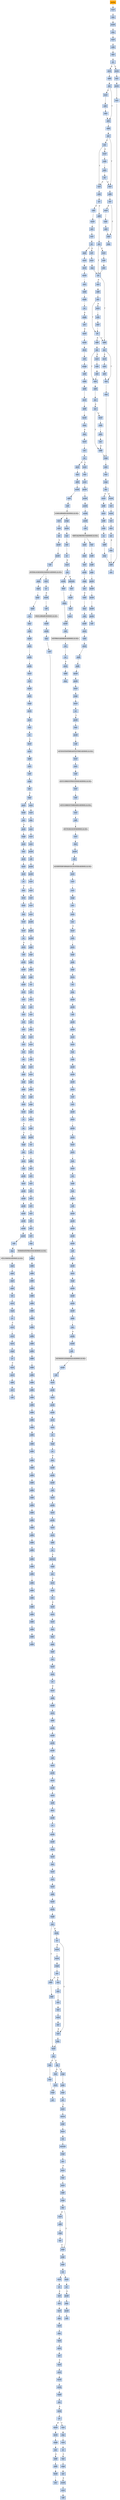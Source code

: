 strict digraph G {
	graph [bgcolor=transparent,
		name=G
	];
	node [color=lightsteelblue,
		fillcolor=lightsteelblue,
		shape=rectangle,
		style=filled
	];
	a0x005e0cc0pusha_	[color=lightgrey,
		fillcolor=orange,
		label=pusha];
	a0x005e0cc1movl_0x4cc000UINT32_esi	[label=movl];
	a0x005e0cc0pusha_ -> a0x005e0cc1movl_0x4cc000UINT32_esi	[color="#000000"];
	a0x005e0cc6leal__831488esi__edi	[label=leal];
	a0x005e0cc1movl_0x4cc000UINT32_esi -> a0x005e0cc6leal__831488esi__edi	[color="#000000"];
	a0x005e0cccpushl_edi	[label=pushl];
	a0x005e0cc6leal__831488esi__edi -> a0x005e0cccpushl_edi	[color="#000000"];
	a0x005e0ccdjmp_0x005e0cda	[label=jmp];
	a0x005e0cccpushl_edi -> a0x005e0ccdjmp_0x005e0cda	[color="#000000"];
	a0x005e0cdamovl_esi__ebx	[label=movl];
	a0x005e0ccdjmp_0x005e0cda -> a0x005e0cdamovl_esi__ebx	[color="#000000"];
	a0x005e0cdcsubl_0xfffffffcUINT8_esi	[label=subl];
	a0x005e0cdamovl_esi__ebx -> a0x005e0cdcsubl_0xfffffffcUINT8_esi	[color="#000000"];
	a0x005e0cdfadcl_ebx_ebx	[label=adcl];
	a0x005e0cdcsubl_0xfffffffcUINT8_esi -> a0x005e0cdfadcl_ebx_ebx	[color="#000000"];
	a0x005e0ce1jb_0x005e0cd0	[label=jb];
	a0x005e0cdfadcl_ebx_ebx -> a0x005e0ce1jb_0x005e0cd0	[color="#000000"];
	a0x005e0cd0movb_esi__al	[label=movb];
	a0x005e0ce1jb_0x005e0cd0 -> a0x005e0cd0movb_esi__al	[color="#000000",
		label=T];
	a0x005e0ce3movl_0x1UINT32_eax	[label=movl];
	a0x005e0ce1jb_0x005e0cd0 -> a0x005e0ce3movl_0x1UINT32_eax	[color="#000000",
		label=F];
	a0x005e0cd2incl_esi	[label=incl];
	a0x005e0cd0movb_esi__al -> a0x005e0cd2incl_esi	[color="#000000"];
	a0x005e0cd3movb_al_edi_	[label=movb];
	a0x005e0cd2incl_esi -> a0x005e0cd3movb_al_edi_	[color="#000000"];
	a0x005e0cd5incl_edi	[label=incl];
	a0x005e0cd3movb_al_edi_ -> a0x005e0cd5incl_edi	[color="#000000"];
	a0x005e0cd6addl_ebx_ebx	[label=addl];
	a0x005e0cd5incl_edi -> a0x005e0cd6addl_ebx_ebx	[color="#000000"];
	a0x005e0cd8jne_0x005e0ce1	[label=jne];
	a0x005e0cd6addl_ebx_ebx -> a0x005e0cd8jne_0x005e0ce1	[color="#000000"];
	a0x005e0ce8addl_ebx_ebx	[label=addl];
	a0x005e0ce3movl_0x1UINT32_eax -> a0x005e0ce8addl_ebx_ebx	[color="#000000"];
	a0x005e0ceajne_0x005e0cf3	[label=jne];
	a0x005e0ce8addl_ebx_ebx -> a0x005e0ceajne_0x005e0cf3	[color="#000000"];
	a0x005e0cf3adcl_eax_eax	[label=adcl];
	a0x005e0ceajne_0x005e0cf3 -> a0x005e0cf3adcl_eax_eax	[color="#000000",
		label=T];
	a0x005e0cecmovl_esi__ebx	[label=movl];
	a0x005e0ceajne_0x005e0cf3 -> a0x005e0cecmovl_esi__ebx	[color="#000000",
		label=F];
	a0x005e0cf5addl_ebx_ebx	[label=addl];
	a0x005e0cf3adcl_eax_eax -> a0x005e0cf5addl_ebx_ebx	[color="#000000"];
	a0x005e0cf7jae_0x005e0d04	[label=jae];
	a0x005e0cf5addl_ebx_ebx -> a0x005e0cf7jae_0x005e0d04	[color="#000000"];
	a0x005e0cf9jne_0x005e0d23	[label=jne];
	a0x005e0cf7jae_0x005e0d04 -> a0x005e0cf9jne_0x005e0d23	[color="#000000",
		label=F];
	a0x005e0d04decl_eax	[label=decl];
	a0x005e0cf7jae_0x005e0d04 -> a0x005e0d04decl_eax	[color="#000000",
		label=T];
	a0x005e0d23xorl_ecx_ecx	[label=xorl];
	a0x005e0cf9jne_0x005e0d23 -> a0x005e0d23xorl_ecx_ecx	[color="#000000",
		label=T];
	a0x005e0cfbmovl_esi__ebx	[label=movl];
	a0x005e0cf9jne_0x005e0d23 -> a0x005e0cfbmovl_esi__ebx	[color="#000000",
		label=F];
	a0x005e0d25subl_0x3UINT8_eax	[label=subl];
	a0x005e0d23xorl_ecx_ecx -> a0x005e0d25subl_0x3UINT8_eax	[color="#000000"];
	a0x005e0d28jb_0x005e0d3b	[label=jb];
	a0x005e0d25subl_0x3UINT8_eax -> a0x005e0d28jb_0x005e0d3b	[color="#000000"];
	a0x005e0d2ashll_0x8UINT8_eax	[label=shll];
	a0x005e0d28jb_0x005e0d3b -> a0x005e0d2ashll_0x8UINT8_eax	[color="#000000",
		label=F];
	a0x005e0d3baddl_ebx_ebx	[label=addl];
	a0x005e0d28jb_0x005e0d3b -> a0x005e0d3baddl_ebx_ebx	[color="#000000",
		label=T];
	a0x005e0d2dmovb_esi__al	[label=movb];
	a0x005e0d2ashll_0x8UINT8_eax -> a0x005e0d2dmovb_esi__al	[color="#000000"];
	a0x005e0d2fincl_esi	[label=incl];
	a0x005e0d2dmovb_esi__al -> a0x005e0d2fincl_esi	[color="#000000"];
	a0x005e0d30xorl_0xffffffffUINT8_eax	[label=xorl];
	a0x005e0d2fincl_esi -> a0x005e0d30xorl_0xffffffffUINT8_eax	[color="#000000"];
	a0x005e0d33je_0x005e0daa	[label=je];
	a0x005e0d30xorl_0xffffffffUINT8_eax -> a0x005e0d33je_0x005e0daa	[color="#000000"];
	a0x005e0d35sarl_eax	[label=sarl];
	a0x005e0d33je_0x005e0daa -> a0x005e0d35sarl_eax	[color="#000000",
		label=F];
	a0x005e0daapopl_esi	[label=popl];
	a0x005e0d33je_0x005e0daa -> a0x005e0daapopl_esi	[color="#000000",
		label=T];
	a0x005e0d37movl_eax_ebp	[label=movl];
	a0x005e0d35sarl_eax -> a0x005e0d37movl_eax_ebp	[color="#000000"];
	a0x005e0d39jmp_0x005e0d46	[label=jmp];
	a0x005e0d37movl_eax_ebp -> a0x005e0d39jmp_0x005e0d46	[color="#000000"];
	a0x005e0d46jb_0x005e0d14	[label=jb];
	a0x005e0d39jmp_0x005e0d46 -> a0x005e0d46jb_0x005e0d14	[color="#000000"];
	a0x005e0d14addl_ebx_ebx	[label=addl];
	a0x005e0d46jb_0x005e0d14 -> a0x005e0d14addl_ebx_ebx	[color="#000000",
		label=T];
	a0x005e0d48incl_ecx	[label=incl];
	a0x005e0d46jb_0x005e0d14 -> a0x005e0d48incl_ecx	[color="#000000",
		label=F];
	a0x005e0d16jne_0x005e0d1f	[label=jne];
	a0x005e0d14addl_ebx_ebx -> a0x005e0d16jne_0x005e0d1f	[color="#000000"];
	a0x005e0d1fadcl_ecx_ecx	[label=adcl];
	a0x005e0d16jne_0x005e0d1f -> a0x005e0d1fadcl_ecx_ecx	[color="#000000",
		label=T];
	a0x005e0d18movl_esi__ebx	[label=movl];
	a0x005e0d16jne_0x005e0d1f -> a0x005e0d18movl_esi__ebx	[color="#000000",
		label=F];
	a0x005e0d21jmp_0x005e0d75	[label=jmp];
	a0x005e0d1fadcl_ecx_ecx -> a0x005e0d21jmp_0x005e0d75	[color="#000000"];
	a0x005e0d75cmpl_0xfffffb00UINT32_ebp	[label=cmpl];
	a0x005e0d21jmp_0x005e0d75 -> a0x005e0d75cmpl_0xfffffb00UINT32_ebp	[color="#000000"];
	a0x005e0d7badcl_0x2UINT8_ecx	[label=adcl];
	a0x005e0d75cmpl_0xfffffb00UINT32_ebp -> a0x005e0d7badcl_0x2UINT8_ecx	[color="#000000"];
	a0x005e0d7eleal_ediebp__edx	[label=leal];
	a0x005e0d7badcl_0x2UINT8_ecx -> a0x005e0d7eleal_ediebp__edx	[color="#000000"];
	a0x005e0d81cmpl_0xfffffffcUINT8_ebp	[label=cmpl];
	a0x005e0d7eleal_ediebp__edx -> a0x005e0d81cmpl_0xfffffffcUINT8_ebp	[color="#000000"];
	a0x005e0d84jbe_0x005e0d94	[label=jbe];
	a0x005e0d81cmpl_0xfffffffcUINT8_ebp -> a0x005e0d84jbe_0x005e0d94	[color="#000000"];
	a0x005e0d86movb_edx__al	[label=movb];
	a0x005e0d84jbe_0x005e0d94 -> a0x005e0d86movb_edx__al	[color="#000000",
		label=F];
	a0x005e0d94movl_edx__eax	[label=movl];
	a0x005e0d84jbe_0x005e0d94 -> a0x005e0d94movl_edx__eax	[color="#000000",
		label=T];
	a0x005e0d88incl_edx	[label=incl];
	a0x005e0d86movb_edx__al -> a0x005e0d88incl_edx	[color="#000000"];
	a0x005e0d89movb_al_edi_	[label=movb];
	a0x005e0d88incl_edx -> a0x005e0d89movb_al_edi_	[color="#000000"];
	a0x005e0d8bincl_edi	[label=incl];
	a0x005e0d89movb_al_edi_ -> a0x005e0d8bincl_edi	[color="#000000"];
	a0x005e0d8cdecl_ecx	[label=decl];
	a0x005e0d8bincl_edi -> a0x005e0d8cdecl_ecx	[color="#000000"];
	a0x005e0d8djne_0x005e0d86	[label=jne];
	a0x005e0d8cdecl_ecx -> a0x005e0d8djne_0x005e0d86	[color="#000000"];
	a0x005e0d8fjmp_0x005e0cd6	[label=jmp];
	a0x005e0d8djne_0x005e0d86 -> a0x005e0d8fjmp_0x005e0cd6	[color="#000000",
		label=F];
	a0x005e0d8fjmp_0x005e0cd6 -> a0x005e0cd6addl_ebx_ebx	[color="#000000"];
	a0x005e0d3djne_0x005e0d46	[label=jne];
	a0x005e0d3baddl_ebx_ebx -> a0x005e0d3djne_0x005e0d46	[color="#000000"];
	a0x005e0d3djne_0x005e0d46 -> a0x005e0d46jb_0x005e0d14	[color="#000000",
		label=T];
	a0x005e0d3fmovl_esi__ebx	[label=movl];
	a0x005e0d3djne_0x005e0d46 -> a0x005e0d3fmovl_esi__ebx	[color="#000000",
		label=F];
	a0x005e0ceesubl_0xfffffffcUINT8_esi	[label=subl];
	a0x005e0cecmovl_esi__ebx -> a0x005e0ceesubl_0xfffffffcUINT8_esi	[color="#000000"];
	a0x005e0cf1adcl_ebx_ebx	[label=adcl];
	a0x005e0ceesubl_0xfffffffcUINT8_esi -> a0x005e0cf1adcl_ebx_ebx	[color="#000000"];
	a0x005e0cf1adcl_ebx_ebx -> a0x005e0cf3adcl_eax_eax	[color="#000000"];
	a0x005e0d49addl_ebx_ebx	[label=addl];
	a0x005e0d48incl_ecx -> a0x005e0d49addl_ebx_ebx	[color="#000000"];
	a0x005e0d4bjne_0x005e0d54	[label=jne];
	a0x005e0d49addl_ebx_ebx -> a0x005e0d4bjne_0x005e0d54	[color="#000000"];
	a0x005e0d54jb_0x005e0d14	[label=jb];
	a0x005e0d4bjne_0x005e0d54 -> a0x005e0d54jb_0x005e0d14	[color="#000000",
		label=T];
	a0x005e0d4dmovl_esi__ebx	[label=movl];
	a0x005e0d4bjne_0x005e0d54 -> a0x005e0d4dmovl_esi__ebx	[color="#000000",
		label=F];
	a0x005e0d54jb_0x005e0d14 -> a0x005e0d14addl_ebx_ebx	[color="#000000",
		label=T];
	a0x005e0d56addl_ebx_ebx	[label=addl];
	a0x005e0d54jb_0x005e0d14 -> a0x005e0d56addl_ebx_ebx	[color="#000000",
		label=F];
	a0x005e0d96addl_0x4UINT8_edx	[label=addl];
	a0x005e0d94movl_edx__eax -> a0x005e0d96addl_0x4UINT8_edx	[color="#000000"];
	a0x005e0d99movl_eax_edi_	[label=movl];
	a0x005e0d96addl_0x4UINT8_edx -> a0x005e0d99movl_eax_edi_	[color="#000000"];
	a0x005e0d9baddl_0x4UINT8_edi	[label=addl];
	a0x005e0d99movl_eax_edi_ -> a0x005e0d9baddl_0x4UINT8_edi	[color="#000000"];
	a0x005e0d9esubl_0x4UINT8_ecx	[label=subl];
	a0x005e0d9baddl_0x4UINT8_edi -> a0x005e0d9esubl_0x4UINT8_ecx	[color="#000000"];
	a0x005e0da1ja_0x005e0d94	[label=ja];
	a0x005e0d9esubl_0x4UINT8_ecx -> a0x005e0da1ja_0x005e0d94	[color="#000000"];
	a0x005e0da3addl_ecx_edi	[label=addl];
	a0x005e0da1ja_0x005e0d94 -> a0x005e0da3addl_ecx_edi	[color="#000000",
		label=F];
	a0x005e0da5jmp_0x005e0cd6	[label=jmp];
	a0x005e0da3addl_ecx_edi -> a0x005e0da5jmp_0x005e0cd6	[color="#000000"];
	a0x005e0da5jmp_0x005e0cd6 -> a0x005e0cd6addl_ebx_ebx	[color="#000000"];
	a0x005e0d1asubl_0xfffffffcUINT8_esi	[label=subl];
	a0x005e0d18movl_esi__ebx -> a0x005e0d1asubl_0xfffffffcUINT8_esi	[color="#000000"];
	a0x005e0d1dadcl_ebx_ebx	[label=adcl];
	a0x005e0d1asubl_0xfffffffcUINT8_esi -> a0x005e0d1dadcl_ebx_ebx	[color="#000000"];
	a0x005e0d1dadcl_ebx_ebx -> a0x005e0d1fadcl_ecx_ecx	[color="#000000"];
	a0x005e0d58jne_0x005e0d61	[label=jne];
	a0x005e0d56addl_ebx_ebx -> a0x005e0d58jne_0x005e0d61	[color="#000000"];
	a0x005e0d5amovl_esi__ebx	[label=movl];
	a0x005e0d58jne_0x005e0d61 -> a0x005e0d5amovl_esi__ebx	[color="#000000",
		label=F];
	a0x005e0d61adcl_ecx_ecx	[label=adcl];
	a0x005e0d58jne_0x005e0d61 -> a0x005e0d61adcl_ecx_ecx	[color="#000000",
		label=T];
	a0x005e0d5csubl_0xfffffffcUINT8_esi	[label=subl];
	a0x005e0d5amovl_esi__ebx -> a0x005e0d5csubl_0xfffffffcUINT8_esi	[color="#000000"];
	a0x005e0d5fadcl_ebx_ebx	[label=adcl];
	a0x005e0d5csubl_0xfffffffcUINT8_esi -> a0x005e0d5fadcl_ebx_ebx	[color="#000000"];
	a0x005e0d5fadcl_ebx_ebx -> a0x005e0d61adcl_ecx_ecx	[color="#000000"];
	a0x005e0d63addl_ebx_ebx	[label=addl];
	a0x005e0d61adcl_ecx_ecx -> a0x005e0d63addl_ebx_ebx	[color="#000000"];
	a0x005e0d65jae_0x005e0d56	[label=jae];
	a0x005e0d63addl_ebx_ebx -> a0x005e0d65jae_0x005e0d56	[color="#000000"];
	a0x005e0d67jne_0x005e0d72	[label=jne];
	a0x005e0d65jae_0x005e0d56 -> a0x005e0d67jne_0x005e0d72	[color="#000000",
		label=F];
	a0x005e0d72addl_0x2UINT8_ecx	[label=addl];
	a0x005e0d67jne_0x005e0d72 -> a0x005e0d72addl_0x2UINT8_ecx	[color="#000000",
		label=T];
	a0x005e0d69movl_esi__ebx	[label=movl];
	a0x005e0d67jne_0x005e0d72 -> a0x005e0d69movl_esi__ebx	[color="#000000",
		label=F];
	a0x005e0d72addl_0x2UINT8_ecx -> a0x005e0d75cmpl_0xfffffb00UINT32_ebp	[color="#000000"];
	a0x005e0cfdsubl_0xfffffffcUINT8_esi	[label=subl];
	a0x005e0cfbmovl_esi__ebx -> a0x005e0cfdsubl_0xfffffffcUINT8_esi	[color="#000000"];
	a0x005e0d00adcl_ebx_ebx	[label=adcl];
	a0x005e0cfdsubl_0xfffffffcUINT8_esi -> a0x005e0d00adcl_ebx_ebx	[color="#000000"];
	a0x005e0d02jb_0x005e0d23	[label=jb];
	a0x005e0d00adcl_ebx_ebx -> a0x005e0d02jb_0x005e0d23	[color="#000000"];
	a0x005e0d02jb_0x005e0d23 -> a0x005e0d23xorl_ecx_ecx	[color="#000000",
		label=T];
	a0x005e0d02jb_0x005e0d23 -> a0x005e0d04decl_eax	[color="#000000",
		label=F];
	a0x005e0d05addl_ebx_ebx	[label=addl];
	a0x005e0d04decl_eax -> a0x005e0d05addl_ebx_ebx	[color="#000000"];
	a0x005e0d07jne_0x005e0d10	[label=jne];
	a0x005e0d05addl_ebx_ebx -> a0x005e0d07jne_0x005e0d10	[color="#000000"];
	a0x005e0d10adcl_eax_eax	[label=adcl];
	a0x005e0d07jne_0x005e0d10 -> a0x005e0d10adcl_eax_eax	[color="#000000",
		label=T];
	a0x005e0d09movl_esi__ebx	[label=movl];
	a0x005e0d07jne_0x005e0d10 -> a0x005e0d09movl_esi__ebx	[color="#000000",
		label=F];
	a0x005e0d12jmp_0x005e0ce8	[label=jmp];
	a0x005e0d10adcl_eax_eax -> a0x005e0d12jmp_0x005e0ce8	[color="#000000"];
	a0x005e0d4fsubl_0xfffffffcUINT8_esi	[label=subl];
	a0x005e0d4dmovl_esi__ebx -> a0x005e0d4fsubl_0xfffffffcUINT8_esi	[color="#000000"];
	a0x005e0d52adcl_ebx_ebx	[label=adcl];
	a0x005e0d4fsubl_0xfffffffcUINT8_esi -> a0x005e0d52adcl_ebx_ebx	[color="#000000"];
	a0x005e0d52adcl_ebx_ebx -> a0x005e0d54jb_0x005e0d14	[color="#000000"];
	a0x005e0d6bsubl_0xfffffffcUINT8_esi	[label=subl];
	a0x005e0d69movl_esi__ebx -> a0x005e0d6bsubl_0xfffffffcUINT8_esi	[color="#000000"];
	a0x005e0d6eadcl_ebx_ebx	[label=adcl];
	a0x005e0d6bsubl_0xfffffffcUINT8_esi -> a0x005e0d6eadcl_ebx_ebx	[color="#000000"];
	a0x005e0d70jae_0x005e0d56	[label=jae];
	a0x005e0d6eadcl_ebx_ebx -> a0x005e0d70jae_0x005e0d56	[color="#000000"];
	a0x005e0d70jae_0x005e0d56 -> a0x005e0d72addl_0x2UINT8_ecx	[color="#000000",
		label=F];
	a0x005e0d41subl_0xfffffffcUINT8_esi	[label=subl];
	a0x005e0d3fmovl_esi__ebx -> a0x005e0d41subl_0xfffffffcUINT8_esi	[color="#000000"];
	a0x005e0d44adcl_ebx_ebx	[label=adcl];
	a0x005e0d41subl_0xfffffffcUINT8_esi -> a0x005e0d44adcl_ebx_ebx	[color="#000000"];
	a0x005e0d44adcl_ebx_ebx -> a0x005e0d46jb_0x005e0d14	[color="#000000"];
	a0x005e0d0bsubl_0xfffffffcUINT8_esi	[label=subl];
	a0x005e0d09movl_esi__ebx -> a0x005e0d0bsubl_0xfffffffcUINT8_esi	[color="#000000"];
	a0x005e0d0eadcl_ebx_ebx	[label=adcl];
	a0x005e0d0bsubl_0xfffffffcUINT8_esi -> a0x005e0d0eadcl_ebx_ebx	[color="#000000"];
	a0x005e0d0eadcl_ebx_ebx -> a0x005e0d10adcl_eax_eax	[color="#000000"];
	a0x005e0dabmovl_esi_edi	[label=movl];
	a0x005e0daapopl_esi -> a0x005e0dabmovl_esi_edi	[color="#000000"];
	a0x005e0dadmovl_0x87f8UINT32_ecx	[label=movl];
	a0x005e0dabmovl_esi_edi -> a0x005e0dadmovl_0x87f8UINT32_ecx	[color="#000000"];
	a0x005e0db2movb_edi__al	[label=movb];
	a0x005e0dadmovl_0x87f8UINT32_ecx -> a0x005e0db2movb_edi__al	[color="#000000"];
	a0x005e0db4incl_edi	[label=incl];
	a0x005e0db2movb_edi__al -> a0x005e0db4incl_edi	[color="#000000"];
	a0x005e0db5subb_0xffffffe8UINT8_al	[label=subb];
	a0x005e0db4incl_edi -> a0x005e0db5subb_0xffffffe8UINT8_al	[color="#000000"];
	a0x005e0db7cmpb_0x1UINT8_al	[label=cmpb];
	a0x005e0db5subb_0xffffffe8UINT8_al -> a0x005e0db7cmpb_0x1UINT8_al	[color="#000000"];
	a0x005e0db9ja_0x005e0db2	[label=ja];
	a0x005e0db7cmpb_0x1UINT8_al -> a0x005e0db9ja_0x005e0db2	[color="#000000"];
	a0x005e0dbbcmpb_0x22UINT8_edi_	[label=cmpb];
	a0x005e0db9ja_0x005e0db2 -> a0x005e0dbbcmpb_0x22UINT8_edi_	[color="#000000",
		label=F];
	a0x005e0dbejne_0x005e0db2	[label=jne];
	a0x005e0dbbcmpb_0x22UINT8_edi_ -> a0x005e0dbejne_0x005e0db2	[color="#000000"];
	a0x005e0dc0movl_edi__eax	[label=movl];
	a0x005e0dbejne_0x005e0db2 -> a0x005e0dc0movl_edi__eax	[color="#000000",
		label=F];
	a0x005e0dc2movb_0x4edi__bl	[label=movb];
	a0x005e0dc0movl_edi__eax -> a0x005e0dc2movb_0x4edi__bl	[color="#000000"];
	a0x005e0dc5shrw_0x8UINT8_ax	[label=shrw];
	a0x005e0dc2movb_0x4edi__bl -> a0x005e0dc5shrw_0x8UINT8_ax	[color="#000000"];
	a0x005e0dc9roll_0x10UINT8_eax	[label=roll];
	a0x005e0dc5shrw_0x8UINT8_ax -> a0x005e0dc9roll_0x10UINT8_eax	[color="#000000"];
	a0x005e0dccxchgb_al_ah	[label=xchgb];
	a0x005e0dc9roll_0x10UINT8_eax -> a0x005e0dccxchgb_al_ah	[color="#000000"];
	a0x005e0dcesubl_edi_eax	[label=subl];
	a0x005e0dccxchgb_al_ah -> a0x005e0dcesubl_edi_eax	[color="#000000"];
	a0x005e0dd0subb_0xffffffe8UINT8_bl	[label=subb];
	a0x005e0dcesubl_edi_eax -> a0x005e0dd0subb_0xffffffe8UINT8_bl	[color="#000000"];
	a0x005e0dd3addl_esi_eax	[label=addl];
	a0x005e0dd0subb_0xffffffe8UINT8_bl -> a0x005e0dd3addl_esi_eax	[color="#000000"];
	a0x005e0dd5movl_eax_edi_	[label=movl];
	a0x005e0dd3addl_esi_eax -> a0x005e0dd5movl_eax_edi_	[color="#000000"];
	a0x005e0dd7addl_0x5UINT8_edi	[label=addl];
	a0x005e0dd5movl_eax_edi_ -> a0x005e0dd7addl_0x5UINT8_edi	[color="#000000"];
	a0x005e0ddamovb_bl_al	[label=movb];
	a0x005e0dd7addl_0x5UINT8_edi -> a0x005e0ddamovb_bl_al	[color="#000000"];
	a0x005e0ddcloop_0x005e0db7	[label=loop];
	a0x005e0ddamovb_bl_al -> a0x005e0ddcloop_0x005e0db7	[color="#000000"];
	a0x005e0ddeleal_0x1dd000esi__edi	[label=leal];
	a0x005e0ddcloop_0x005e0db7 -> a0x005e0ddeleal_0x1dd000esi__edi	[color="#000000",
		label=F];
	a0x005e0de4movl_edi__eax	[label=movl];
	a0x005e0ddeleal_0x1dd000esi__edi -> a0x005e0de4movl_edi__eax	[color="#000000"];
	a0x005e0de6orl_eax_eax	[label=orl];
	a0x005e0de4movl_edi__eax -> a0x005e0de6orl_eax_eax	[color="#000000"];
	a0x005e0de8je_0x005e0e2f	[label=je];
	a0x005e0de6orl_eax_eax -> a0x005e0de8je_0x005e0e2f	[color="#000000"];
	a0x005e0deamovl_0x4edi__ebx	[label=movl];
	a0x005e0de8je_0x005e0e2f -> a0x005e0deamovl_0x4edi__ebx	[color="#000000",
		label=F];
	a0x005e0e2fmovl_0x20318cesi__ebp	[label=movl];
	a0x005e0de8je_0x005e0e2f -> a0x005e0e2fmovl_0x20318cesi__ebp	[color="#000000",
		label=T];
	a0x005e0dedleal_0x203050eaxesi__eax	[label=leal];
	a0x005e0deamovl_0x4edi__ebx -> a0x005e0dedleal_0x203050eaxesi__eax	[color="#000000"];
	a0x005e0df4addl_esi_ebx	[label=addl];
	a0x005e0dedleal_0x203050eaxesi__eax -> a0x005e0df4addl_esi_ebx	[color="#000000"];
	a0x005e0df6pushl_eax	[label=pushl];
	a0x005e0df4addl_esi_ebx -> a0x005e0df6pushl_eax	[color="#000000"];
	a0x005e0df7addl_0x8UINT8_edi	[label=addl];
	a0x005e0df6pushl_eax -> a0x005e0df7addl_0x8UINT8_edi	[color="#000000"];
	a0x005e0dfacall_0x203180esi_	[label=call];
	a0x005e0df7addl_0x8UINT8_edi -> a0x005e0dfacall_0x203180esi_	[color="#000000"];
	LOADLIBRARYA_KERNEL32_DLL	[color=lightgrey,
		fillcolor=lightgrey,
		label="LOADLIBRARYA-KERNEL32-DLL"];
	a0x005e0dfacall_0x203180esi_ -> LOADLIBRARYA_KERNEL32_DLL	[color="#000000"];
	a0x005e0e00xchgl_eax_ebp	[label=xchgl];
	LOADLIBRARYA_KERNEL32_DLL -> a0x005e0e00xchgl_eax_ebp	[color="#000000"];
	a0x00456b1fmovl_eax_ebx	[label=movl];
	LOADLIBRARYA_KERNEL32_DLL -> a0x00456b1fmovl_eax_ebx	[color="#000000"];
	a0x005e0e01movb_edi__al	[label=movb];
	a0x005e0e00xchgl_eax_ebp -> a0x005e0e01movb_edi__al	[color="#000000"];
	a0x005e0e03incl_edi	[label=incl];
	a0x005e0e01movb_edi__al -> a0x005e0e03incl_edi	[color="#000000"];
	a0x005e0e04orb_al_al	[label=orb];
	a0x005e0e03incl_edi -> a0x005e0e04orb_al_al	[color="#000000"];
	a0x005e0e06je_0x005e0de4	[label=je];
	a0x005e0e04orb_al_al -> a0x005e0e06je_0x005e0de4	[color="#000000"];
	a0x005e0e08movl_edi_ecx	[label=movl];
	a0x005e0e06je_0x005e0de4 -> a0x005e0e08movl_edi_ecx	[color="#000000",
		label=F];
	a0x005e0e0ajns_0x005e0e13	[label=jns];
	a0x005e0e08movl_edi_ecx -> a0x005e0e0ajns_0x005e0e13	[color="#000000"];
	a0x005e0e13pushl_edi	[label=pushl];
	a0x005e0e0ajns_0x005e0e13 -> a0x005e0e13pushl_edi	[color="#000000",
		label=T];
	a0x005e0e0cmovzwl_edi__eax	[label=movzwl];
	a0x005e0e0ajns_0x005e0e13 -> a0x005e0e0cmovzwl_edi__eax	[color="#000000",
		label=F];
	a0x005e0e14decl_eax	[label=decl];
	a0x005e0e13pushl_edi -> a0x005e0e14decl_eax	[color="#000000"];
	a0x005e0e15repnz_scasb_es_edi__al	[label=repnz];
	a0x005e0e14decl_eax -> a0x005e0e15repnz_scasb_es_edi__al	[color="#000000"];
	a0x005e0e17pushl_ebp	[label=pushl];
	a0x005e0e15repnz_scasb_es_edi__al -> a0x005e0e17pushl_ebp	[color="#000000"];
	a0x005e0e18call_0x203188esi_	[label=call];
	a0x005e0e17pushl_ebp -> a0x005e0e18call_0x203188esi_	[color="#000000"];
	GETPROCADDRESS_KERNEL32_DLL	[color=lightgrey,
		fillcolor=lightgrey,
		label="GETPROCADDRESS-KERNEL32-DLL"];
	a0x005e0e18call_0x203188esi_ -> GETPROCADDRESS_KERNEL32_DLL	[color="#000000"];
	a0x005e0e1eorl_eax_eax	[label=orl];
	GETPROCADDRESS_KERNEL32_DLL -> a0x005e0e1eorl_eax_eax	[color="#000000"];
	a0x005e0e20je_0x005e0e29	[label=je];
	a0x005e0e1eorl_eax_eax -> a0x005e0e20je_0x005e0e29	[color="#000000"];
	a0x005e0e22movl_eax_ebx_	[label=movl];
	a0x005e0e20je_0x005e0e29 -> a0x005e0e22movl_eax_ebx_	[color="#000000",
		label=F];
	a0x005e0e24addl_0x4UINT8_ebx	[label=addl];
	a0x005e0e22movl_eax_ebx_ -> a0x005e0e24addl_0x4UINT8_ebx	[color="#000000"];
	a0x005e0e27jmp_0x005e0e01	[label=jmp];
	a0x005e0e24addl_0x4UINT8_ebx -> a0x005e0e27jmp_0x005e0e01	[color="#000000"];
	a0x005e0e0fincl_edi	[label=incl];
	a0x005e0e0cmovzwl_edi__eax -> a0x005e0e0fincl_edi	[color="#000000"];
	a0x005e0e10pushl_eax	[label=pushl];
	a0x005e0e0fincl_edi -> a0x005e0e10pushl_eax	[color="#000000"];
	a0x005e0e11incl_edi	[label=incl];
	a0x005e0e10pushl_eax -> a0x005e0e11incl_edi	[color="#000000"];
	a0x005e0e12movl_0xaef24857UINT32_ecx	[label=movl];
	a0x005e0e11incl_edi -> a0x005e0e12movl_0xaef24857UINT32_ecx	[color="#000000"];
	a0x005e0e12movl_0xaef24857UINT32_ecx -> a0x005e0e17pushl_ebp	[color="#000000"];
	a0x005e0e35leal__4096esi__edi	[label=leal];
	a0x005e0e2fmovl_0x20318cesi__ebp -> a0x005e0e35leal__4096esi__edi	[color="#000000"];
	a0x005e0e3bmovl_0x1000UINT32_ebx	[label=movl];
	a0x005e0e35leal__4096esi__edi -> a0x005e0e3bmovl_0x1000UINT32_ebx	[color="#000000"];
	a0x005e0e40pushl_eax	[label=pushl];
	a0x005e0e3bmovl_0x1000UINT32_ebx -> a0x005e0e40pushl_eax	[color="#000000"];
	a0x005e0e41pushl_esp	[label=pushl];
	a0x005e0e40pushl_eax -> a0x005e0e41pushl_esp	[color="#000000"];
	a0x005e0e42pushl_0x4UINT8	[label=pushl];
	a0x005e0e41pushl_esp -> a0x005e0e42pushl_0x4UINT8	[color="#000000"];
	a0x005e0e44pushl_ebx	[label=pushl];
	a0x005e0e42pushl_0x4UINT8 -> a0x005e0e44pushl_ebx	[color="#000000"];
	a0x005e0e45pushl_edi	[label=pushl];
	a0x005e0e44pushl_ebx -> a0x005e0e45pushl_edi	[color="#000000"];
	a0x005e0e46call_ebp	[label=call];
	a0x005e0e45pushl_edi -> a0x005e0e46call_ebp	[color="#000000"];
	VIRTUALPROTECT_KERNEL32_DLL	[color=lightgrey,
		fillcolor=lightgrey,
		label="VIRTUALPROTECT-KERNEL32-DLL"];
	a0x005e0e46call_ebp -> VIRTUALPROTECT_KERNEL32_DLL	[color="#000000"];
	a0x005e0e48leal_0x227edi__eax	[label=leal];
	VIRTUALPROTECT_KERNEL32_DLL -> a0x005e0e48leal_0x227edi__eax	[color="#000000"];
	a0x005e0e5dpopl_eax	[label=popl];
	VIRTUALPROTECT_KERNEL32_DLL -> a0x005e0e5dpopl_eax	[color="#000000"];
	a0x005e0e4eandb_0x7fUINT8_eax_	[label=andb];
	a0x005e0e48leal_0x227edi__eax -> a0x005e0e4eandb_0x7fUINT8_eax_	[color="#000000"];
	a0x005e0e51andb_0x7fUINT8_0x28eax_	[label=andb];
	a0x005e0e4eandb_0x7fUINT8_eax_ -> a0x005e0e51andb_0x7fUINT8_0x28eax_	[color="#000000"];
	a0x005e0e55popl_eax	[label=popl];
	a0x005e0e51andb_0x7fUINT8_0x28eax_ -> a0x005e0e55popl_eax	[color="#000000"];
	a0x005e0e56pushl_eax	[label=pushl];
	a0x005e0e55popl_eax -> a0x005e0e56pushl_eax	[color="#000000"];
	a0x005e0e57pushl_esp	[label=pushl];
	a0x005e0e56pushl_eax -> a0x005e0e57pushl_esp	[color="#000000"];
	a0x005e0e58pushl_eax	[label=pushl];
	a0x005e0e57pushl_esp -> a0x005e0e58pushl_eax	[color="#000000"];
	a0x005e0e59pushl_ebx	[label=pushl];
	a0x005e0e58pushl_eax -> a0x005e0e59pushl_ebx	[color="#000000"];
	a0x005e0e5apushl_edi	[label=pushl];
	a0x005e0e59pushl_ebx -> a0x005e0e5apushl_edi	[color="#000000"];
	a0x005e0e5bcall_ebp	[label=call];
	a0x005e0e5apushl_edi -> a0x005e0e5bcall_ebp	[color="#000000"];
	a0x005e0e5epopa_	[label=popa];
	a0x005e0e5dpopl_eax -> a0x005e0e5epopa_	[color="#000000"];
	a0x005e0e5fleal__128esp__eax	[label=leal];
	a0x005e0e5epopa_ -> a0x005e0e5fleal__128esp__eax	[color="#000000"];
	a0x005e0e63pushl_0x0UINT8	[label=pushl];
	a0x005e0e5fleal__128esp__eax -> a0x005e0e63pushl_0x0UINT8	[color="#000000"];
	a0x005e0e65cmpl_eax_esp	[label=cmpl];
	a0x005e0e63pushl_0x0UINT8 -> a0x005e0e65cmpl_eax_esp	[color="#000000"];
	a0x005e0e67jne_0x005e0e63	[label=jne];
	a0x005e0e65cmpl_eax_esp -> a0x005e0e67jne_0x005e0e63	[color="#000000"];
	a0x005e0e69subl_0xffffff80UINT8_esp	[label=subl];
	a0x005e0e67jne_0x005e0e63 -> a0x005e0e69subl_0xffffff80UINT8_esp	[color="#000000",
		label=F];
	a0x005e0e6cjmp_0x0048f113	[label=jmp];
	a0x005e0e69subl_0xffffff80UINT8_esp -> a0x005e0e6cjmp_0x0048f113	[color="#000000"];
	a0x0048f113call_0x49be27	[label=call];
	a0x005e0e6cjmp_0x0048f113 -> a0x0048f113call_0x49be27	[color="#000000"];
	a0x0049be27pushl_ebp	[label=pushl];
	a0x0048f113call_0x49be27 -> a0x0049be27pushl_ebp	[color="#000000"];
	a0x0049be28movl_esp_ebp	[label=movl];
	a0x0049be27pushl_ebp -> a0x0049be28movl_esp_ebp	[color="#000000"];
	a0x0049be2asubl_0x10UINT8_esp	[label=subl];
	a0x0049be28movl_esp_ebp -> a0x0049be2asubl_0x10UINT8_esp	[color="#000000"];
	a0x0049be2dmovl_0x50a590_eax	[label=movl];
	a0x0049be2asubl_0x10UINT8_esp -> a0x0049be2dmovl_0x50a590_eax	[color="#000000"];
	a0x0049be32andl_0x0UINT8__8ebp_	[label=andl];
	a0x0049be2dmovl_0x50a590_eax -> a0x0049be32andl_0x0UINT8__8ebp_	[color="#000000"];
	a0x0049be36andl_0x0UINT8__4ebp_	[label=andl];
	a0x0049be32andl_0x0UINT8__8ebp_ -> a0x0049be36andl_0x0UINT8__4ebp_	[color="#000000"];
	a0x0049be3apushl_ebx	[label=pushl];
	a0x0049be36andl_0x0UINT8__4ebp_ -> a0x0049be3apushl_ebx	[color="#000000"];
	a0x0049be3bpushl_edi	[label=pushl];
	a0x0049be3apushl_ebx -> a0x0049be3bpushl_edi	[color="#000000"];
	a0x0049be3cmovl_0xbb40e64eUINT32_edi	[label=movl];
	a0x0049be3bpushl_edi -> a0x0049be3cmovl_0xbb40e64eUINT32_edi	[color="#000000"];
	a0x0049be41cmpl_edi_eax	[label=cmpl];
	a0x0049be3cmovl_0xbb40e64eUINT32_edi -> a0x0049be41cmpl_edi_eax	[color="#000000"];
	a0x0049be43movl_0xffff0000UINT32_ebx	[label=movl];
	a0x0049be41cmpl_edi_eax -> a0x0049be43movl_0xffff0000UINT32_ebx	[color="#000000"];
	a0x0049be48je_0x49be57	[label=je];
	a0x0049be43movl_0xffff0000UINT32_ebx -> a0x0049be48je_0x49be57	[color="#000000"];
	a0x0049be57pushl_esi	[label=pushl];
	a0x0049be48je_0x49be57 -> a0x0049be57pushl_esi	[color="#000000",
		label=T];
	a0x0049be58leal__8ebp__eax	[label=leal];
	a0x0049be57pushl_esi -> a0x0049be58leal__8ebp__eax	[color="#000000"];
	a0x0049be5bpushl_eax	[label=pushl];
	a0x0049be58leal__8ebp__eax -> a0x0049be5bpushl_eax	[color="#000000"];
	a0x0049be5ccall_0x4d3340	[label=call];
	a0x0049be5bpushl_eax -> a0x0049be5ccall_0x4d3340	[color="#000000"];
	GETSYSTEMTIMEASFILETIME_KERNEL32_DLL	[color=lightgrey,
		fillcolor=lightgrey,
		label="GETSYSTEMTIMEASFILETIME-KERNEL32-DLL"];
	a0x0049be5ccall_0x4d3340 -> GETSYSTEMTIMEASFILETIME_KERNEL32_DLL	[color="#000000"];
	a0x0049be62movl__4ebp__esi	[label=movl];
	GETSYSTEMTIMEASFILETIME_KERNEL32_DLL -> a0x0049be62movl__4ebp__esi	[color="#000000"];
	a0x0049be65xorl__8ebp__esi	[label=xorl];
	a0x0049be62movl__4ebp__esi -> a0x0049be65xorl__8ebp__esi	[color="#000000"];
	a0x0049be68call_0x4d3284	[label=call];
	a0x0049be65xorl__8ebp__esi -> a0x0049be68call_0x4d3284	[color="#000000"];
	GETCURRENTPROCESSID_KERNEL32_DLL	[color=lightgrey,
		fillcolor=lightgrey,
		label="GETCURRENTPROCESSID-KERNEL32-DLL"];
	a0x0049be68call_0x4d3284 -> GETCURRENTPROCESSID_KERNEL32_DLL	[color="#000000"];
	a0x0049be6exorl_eax_esi	[label=xorl];
	GETCURRENTPROCESSID_KERNEL32_DLL -> a0x0049be6exorl_eax_esi	[color="#000000"];
	a0x0049be70call_0x4d3250	[label=call];
	a0x0049be6exorl_eax_esi -> a0x0049be70call_0x4d3250	[color="#000000"];
	GETCURRENTTHREADID_KERNEL32_DLL	[color=lightgrey,
		fillcolor=lightgrey,
		label="GETCURRENTTHREADID-KERNEL32-DLL"];
	a0x0049be70call_0x4d3250 -> GETCURRENTTHREADID_KERNEL32_DLL	[color="#000000"];
	a0x0049be76xorl_eax_esi	[label=xorl];
	GETCURRENTTHREADID_KERNEL32_DLL -> a0x0049be76xorl_eax_esi	[color="#000000"];
	a0x0049be78call_0x4d3278	[label=call];
	a0x0049be76xorl_eax_esi -> a0x0049be78call_0x4d3278	[color="#000000"];
	GETTICKCOUNT_KERNEL32_DLL	[color=lightgrey,
		fillcolor=lightgrey,
		label="GETTICKCOUNT-KERNEL32-DLL"];
	a0x0049be78call_0x4d3278 -> GETTICKCOUNT_KERNEL32_DLL	[color="#000000"];
	a0x0049be7exorl_eax_esi	[label=xorl];
	GETTICKCOUNT_KERNEL32_DLL -> a0x0049be7exorl_eax_esi	[color="#000000"];
	a0x0049be80leal__16ebp__eax	[label=leal];
	a0x0049be7exorl_eax_esi -> a0x0049be80leal__16ebp__eax	[color="#000000"];
	a0x0049be83pushl_eax	[label=pushl];
	a0x0049be80leal__16ebp__eax -> a0x0049be83pushl_eax	[color="#000000"];
	a0x0049be84call_0x4d3390	[label=call];
	a0x0049be83pushl_eax -> a0x0049be84call_0x4d3390	[color="#000000"];
	QUERYPERFORMANCECOUNTER_KERNEL32_DLL	[color=lightgrey,
		fillcolor=lightgrey,
		label="QUERYPERFORMANCECOUNTER-KERNEL32-DLL"];
	a0x0049be84call_0x4d3390 -> QUERYPERFORMANCECOUNTER_KERNEL32_DLL	[color="#000000"];
	a0x0049be8amovl__12ebp__eax	[label=movl];
	QUERYPERFORMANCECOUNTER_KERNEL32_DLL -> a0x0049be8amovl__12ebp__eax	[color="#000000"];
	a0x0049be8dxorl__16ebp__eax	[label=xorl];
	a0x0049be8amovl__12ebp__eax -> a0x0049be8dxorl__16ebp__eax	[color="#000000"];
	a0x0049be90xorl_eax_esi	[label=xorl];
	a0x0049be8dxorl__16ebp__eax -> a0x0049be90xorl_eax_esi	[color="#000000"];
	a0x0049be92cmpl_edi_esi	[label=cmpl];
	a0x0049be90xorl_eax_esi -> a0x0049be92cmpl_edi_esi	[color="#000000"];
	a0x0049be94jne_0x49be9d	[label=jne];
	a0x0049be92cmpl_edi_esi -> a0x0049be94jne_0x49be9d	[color="#000000"];
	a0x0049be9dtestl_esi_ebx	[label=testl];
	a0x0049be94jne_0x49be9d -> a0x0049be9dtestl_esi_ebx	[color="#000000",
		label=T];
	a0x0049be9fjne_0x49bea8	[label=jne];
	a0x0049be9dtestl_esi_ebx -> a0x0049be9fjne_0x49bea8	[color="#000000"];
	a0x0049bea8movl_esi_0x50a590	[label=movl];
	a0x0049be9fjne_0x49bea8 -> a0x0049bea8movl_esi_0x50a590	[color="#000000",
		label=T];
	a0x0049beaenotl_esi	[label=notl];
	a0x0049bea8movl_esi_0x50a590 -> a0x0049beaenotl_esi	[color="#000000"];
	a0x0049beb0movl_esi_0x50a594	[label=movl];
	a0x0049beaenotl_esi -> a0x0049beb0movl_esi_0x50a594	[color="#000000"];
	a0x0049beb6popl_esi	[label=popl];
	a0x0049beb0movl_esi_0x50a594 -> a0x0049beb6popl_esi	[color="#000000"];
	a0x0049beb7popl_edi	[label=popl];
	a0x0049beb6popl_esi -> a0x0049beb7popl_edi	[color="#000000"];
	a0x0049beb8popl_ebx	[label=popl];
	a0x0049beb7popl_edi -> a0x0049beb8popl_ebx	[color="#000000"];
	a0x0049beb9leave_	[label=leave];
	a0x0049beb8popl_ebx -> a0x0049beb9leave_	[color="#000000"];
	a0x0049bebaret	[label=ret];
	a0x0049beb9leave_ -> a0x0049bebaret	[color="#000000"];
	a0x0048f118jmp_0x48ef34	[label=jmp];
	a0x0049bebaret -> a0x0048f118jmp_0x48ef34	[color="#000000"];
	a0x0048ef34pushl_0x60UINT8	[label=pushl];
	a0x0048f118jmp_0x48ef34 -> a0x0048ef34pushl_0x60UINT8	[color="#000000"];
	a0x0048ef36pushl_0x4f7b30UINT32	[label=pushl];
	a0x0048ef34pushl_0x60UINT8 -> a0x0048ef36pushl_0x4f7b30UINT32	[color="#000000"];
	a0x0048ef3bcall_0x49961c	[label=call];
	a0x0048ef36pushl_0x4f7b30UINT32 -> a0x0048ef3bcall_0x49961c	[color="#000000"];
	a0x0049961cpushl_0x4996b0UINT32	[label=pushl];
	a0x0048ef3bcall_0x49961c -> a0x0049961cpushl_0x4996b0UINT32	[color="#000000"];
	a0x00499621pushl_fs_0	[label=pushl];
	a0x0049961cpushl_0x4996b0UINT32 -> a0x00499621pushl_fs_0	[color="#000000"];
	a0x00499628movl_0x10esp__eax	[label=movl];
	a0x00499621pushl_fs_0 -> a0x00499628movl_0x10esp__eax	[color="#000000"];
	a0x0049962cmovl_ebp_0x10esp_	[label=movl];
	a0x00499628movl_0x10esp__eax -> a0x0049962cmovl_ebp_0x10esp_	[color="#000000"];
	a0x00499630leal_0x10esp__ebp	[label=leal];
	a0x0049962cmovl_ebp_0x10esp_ -> a0x00499630leal_0x10esp__ebp	[color="#000000"];
	a0x00499634subl_eax_esp	[label=subl];
	a0x00499630leal_0x10esp__ebp -> a0x00499634subl_eax_esp	[color="#000000"];
	a0x00499636pushl_ebx	[label=pushl];
	a0x00499634subl_eax_esp -> a0x00499636pushl_ebx	[color="#000000"];
	a0x00499637pushl_esi	[label=pushl];
	a0x00499636pushl_ebx -> a0x00499637pushl_esi	[color="#000000"];
	a0x00499638pushl_edi	[label=pushl];
	a0x00499637pushl_esi -> a0x00499638pushl_edi	[color="#000000"];
	a0x00499639movl_0x50a590_eax	[label=movl];
	a0x00499638pushl_edi -> a0x00499639movl_0x50a590_eax	[color="#000000"];
	a0x0049963exorl_eax__4ebp_	[label=xorl];
	a0x00499639movl_0x50a590_eax -> a0x0049963exorl_eax__4ebp_	[color="#000000"];
	a0x00499641xorl_ebp_eax	[label=xorl];
	a0x0049963exorl_eax__4ebp_ -> a0x00499641xorl_ebp_eax	[color="#000000"];
	a0x00499643pushl_eax	[label=pushl];
	a0x00499641xorl_ebp_eax -> a0x00499643pushl_eax	[color="#000000"];
	a0x00499644movl_esp__24ebp_	[label=movl];
	a0x00499643pushl_eax -> a0x00499644movl_esp__24ebp_	[color="#000000"];
	a0x00499647pushl__8ebp_	[label=pushl];
	a0x00499644movl_esp__24ebp_ -> a0x00499647pushl__8ebp_	[color="#000000"];
	a0x0049964amovl__4ebp__eax	[label=movl];
	a0x00499647pushl__8ebp_ -> a0x0049964amovl__4ebp__eax	[color="#000000"];
	a0x0049964dmovl_0xfffffffeUINT32__4ebp_	[label=movl];
	a0x0049964amovl__4ebp__eax -> a0x0049964dmovl_0xfffffffeUINT32__4ebp_	[color="#000000"];
	a0x00499654movl_eax__8ebp_	[label=movl];
	a0x0049964dmovl_0xfffffffeUINT32__4ebp_ -> a0x00499654movl_eax__8ebp_	[color="#000000"];
	a0x00499657leal__16ebp__eax	[label=leal];
	a0x00499654movl_eax__8ebp_ -> a0x00499657leal__16ebp__eax	[color="#000000"];
	a0x0049965amovl_eax_fs_0	[label=movl];
	a0x00499657leal__16ebp__eax -> a0x0049965amovl_eax_fs_0	[color="#000000"];
	a0x00499660ret	[label=ret];
	a0x0049965amovl_eax_fs_0 -> a0x00499660ret	[color="#000000"];
	a0x0048ef40andl_0x0UINT8__4ebp_	[label=andl];
	a0x00499660ret -> a0x0048ef40andl_0x0UINT8__4ebp_	[color="#000000"];
	a0x0048ef44leal__112ebp__eax	[label=leal];
	a0x0048ef40andl_0x0UINT8__4ebp_ -> a0x0048ef44leal__112ebp__eax	[color="#000000"];
	a0x0048ef47pushl_eax	[label=pushl];
	a0x0048ef44leal__112ebp__eax -> a0x0048ef47pushl_eax	[color="#000000"];
	a0x0048ef48call_0x50dae4	[label=call];
	a0x0048ef47pushl_eax -> a0x0048ef48call_0x50dae4	[color="#000000"];
	a0x004c0e3dpushl_0x457069UINT32	[label=pushl];
	a0x0048ef48call_0x50dae4 -> a0x004c0e3dpushl_0x457069UINT32	[color="#000000"];
	a0x004c0e42pushl_0x510d00	[label=pushl];
	a0x004c0e3dpushl_0x457069UINT32 -> a0x004c0e42pushl_0x510d00	[color="#000000"];
	a0x004c0e48pushl_0x50dae4UINT32	[label=pushl];
	a0x004c0e42pushl_0x510d00 -> a0x004c0e48pushl_0x50dae4UINT32	[color="#000000"];
	a0x004c0e4dpushl_0x4dff98UINT32	[label=pushl];
	a0x004c0e48pushl_0x50dae4UINT32 -> a0x004c0e4dpushl_0x4dff98UINT32	[color="#000000"];
	a0x004c0e52pushl_0x4d3870UINT32	[label=pushl];
	a0x004c0e4dpushl_0x4dff98UINT32 -> a0x004c0e52pushl_0x4d3870UINT32	[color="#000000"];
	a0x004c0e57call_0x456a61	[label=call];
	a0x004c0e52pushl_0x4d3870UINT32 -> a0x004c0e57call_0x456a61	[color="#000000"];
	a0x00456a61movl_edi_edi	[label=movl];
	a0x004c0e57call_0x456a61 -> a0x00456a61movl_edi_edi	[color="#000000"];
	a0x00456a63pushl_ebp	[label=pushl];
	a0x00456a61movl_edi_edi -> a0x00456a63pushl_ebp	[color="#000000"];
	a0x00456a64movl_esp_ebp	[label=movl];
	a0x00456a63pushl_ebp -> a0x00456a64movl_esp_ebp	[color="#000000"];
	a0x00456a66cmpl_0x0UINT8_0x50dc60	[label=cmpl];
	a0x00456a64movl_esp_ebp -> a0x00456a66cmpl_0x0UINT8_0x50dc60	[color="#000000"];
	a0x00456a6dpushl_ebx	[label=pushl];
	a0x00456a66cmpl_0x0UINT8_0x50dc60 -> a0x00456a6dpushl_ebx	[color="#000000"];
	a0x00456a6epushl_esi	[label=pushl];
	a0x00456a6dpushl_ebx -> a0x00456a6epushl_esi	[color="#000000"];
	a0x00456a6fpushl_edi	[label=pushl];
	a0x00456a6epushl_esi -> a0x00456a6fpushl_edi	[color="#000000"];
	a0x00456a70pushl_0x2UINT8	[label=pushl];
	a0x00456a6fpushl_edi -> a0x00456a70pushl_0x2UINT8	[color="#000000"];
	a0x00456a72popl_ebx	[label=popl];
	a0x00456a70pushl_0x2UINT8 -> a0x00456a72popl_ebx	[color="#000000"];
	a0x00456a73jne_0x456aa0	[label=jne];
	a0x00456a72popl_ebx -> a0x00456a73jne_0x456aa0	[color="#000000"];
	a0x00456a75pushl_0x4d39d0UINT32	[label=pushl];
	a0x00456a73jne_0x456aa0 -> a0x00456a75pushl_0x4d39d0UINT32	[color="#000000",
		label=F];
	a0x00456a7apushl_0x4d39c4UINT32	[label=pushl];
	a0x00456a75pushl_0x4d39d0UINT32 -> a0x00456a7apushl_0x4d39c4UINT32	[color="#000000"];
	a0x00456a7fcall_0x4d318c	[label=call];
	a0x00456a7apushl_0x4d39c4UINT32 -> a0x00456a7fcall_0x4d318c	[color="#000000"];
	GETMODULEHANDLEA_KERNEL32_DLL	[color=lightgrey,
		fillcolor=lightgrey,
		label="GETMODULEHANDLEA-KERNEL32-DLL"];
	a0x00456a7fcall_0x4d318c -> GETMODULEHANDLEA_KERNEL32_DLL	[color="#000000"];
	a0x00456a85pushl_eax	[label=pushl];
	GETMODULEHANDLEA_KERNEL32_DLL -> a0x00456a85pushl_eax	[color="#000000"];
	a0x00456a86call_0x456791	[label=call];
	a0x00456a85pushl_eax -> a0x00456a86call_0x456791	[color="#000000"];
	a0x00456791movl_edi_edi	[label=movl];
	a0x00456a86call_0x456791 -> a0x00456791movl_edi_edi	[color="#000000"];
	a0x00456793pushl_ebp	[label=pushl];
	a0x00456791movl_edi_edi -> a0x00456793pushl_ebp	[color="#000000"];
	a0x00456794movl_esp_ebp	[label=movl];
	a0x00456793pushl_ebp -> a0x00456794movl_esp_ebp	[color="#000000"];
	a0x00456796pushl_esi	[label=pushl];
	a0x00456794movl_esp_ebp -> a0x00456796pushl_esi	[color="#000000"];
	a0x00456797pushl_edi	[label=pushl];
	a0x00456796pushl_esi -> a0x00456797pushl_edi	[color="#000000"];
	a0x00456798movl_0x8ebp__edi	[label=movl];
	a0x00456797pushl_edi -> a0x00456798movl_0x8ebp__edi	[color="#000000"];
	a0x0045679btestl_edi_edi	[label=testl];
	a0x00456798movl_0x8ebp__edi -> a0x0045679btestl_edi_edi	[color="#000000"];
	a0x0045679dje_0x4567ef	[label=je];
	a0x0045679btestl_edi_edi -> a0x0045679dje_0x4567ef	[color="#000000"];
	a0x0045679fcmpl_0x0UINT8_0xcebp_	[label=cmpl];
	a0x0045679dje_0x4567ef -> a0x0045679fcmpl_0x0UINT8_0xcebp_	[color="#000000",
		label=F];
	a0x004567a3je_0x4567ef	[label=je];
	a0x0045679fcmpl_0x0UINT8_0xcebp_ -> a0x004567a3je_0x4567ef	[color="#000000"];
	a0x004567a5leal_0x8ebp__eax	[label=leal];
	a0x004567a3je_0x4567ef -> a0x004567a5leal_0x8ebp__eax	[color="#000000",
		label=F];
	a0x004567a8pushl_eax	[label=pushl];
	a0x004567a5leal_0x8ebp__eax -> a0x004567a8pushl_eax	[color="#000000"];
	a0x004567a9pushl_0x0UINT8	[label=pushl];
	a0x004567a8pushl_eax -> a0x004567a9pushl_0x0UINT8	[color="#000000"];
	a0x004567abpushl_edi	[label=pushl];
	a0x004567a9pushl_0x0UINT8 -> a0x004567abpushl_edi	[color="#000000"];
	a0x004567accall_0x4566ec	[label=call];
	a0x004567abpushl_edi -> a0x004567accall_0x4566ec	[color="#000000"];
	a0x004566ecmovl_edi_edi	[label=movl];
	a0x004567accall_0x4566ec -> a0x004566ecmovl_edi_edi	[color="#000000"];
	a0x004566eepushl_ebp	[label=pushl];
	a0x004566ecmovl_edi_edi -> a0x004566eepushl_ebp	[color="#000000"];
	a0x004566efmovl_esp_ebp	[label=movl];
	a0x004566eepushl_ebp -> a0x004566efmovl_esp_ebp	[color="#000000"];
	a0x004566f1pushl_esi	[label=pushl];
	a0x004566efmovl_esp_ebp -> a0x004566f1pushl_esi	[color="#000000"];
	a0x004566f2movl_0x8ebp__esi	[label=movl];
	a0x004566f1pushl_esi -> a0x004566f2movl_0x8ebp__esi	[color="#000000"];
	a0x004566f5movl_0x3cesi__eax	[label=movl];
	a0x004566f2movl_0x8ebp__esi -> a0x004566f5movl_0x3cesi__eax	[color="#000000"];
	a0x004566f8addl_esi_eax	[label=addl];
	a0x004566f5movl_0x3cesi__eax -> a0x004566f8addl_esi_eax	[color="#000000"];
	a0x004566faje_0x45671b	[label=je];
	a0x004566f8addl_esi_eax -> a0x004566faje_0x45671b	[color="#000000"];
	a0x004566fcmovzwl_0xcebp__ecx	[label=movzwl];
	a0x004566faje_0x45671b -> a0x004566fcmovzwl_0xcebp__ecx	[color="#000000",
		label=F];
	a0x00456700cmpl_0x74eax__ecx	[label=cmpl];
	a0x004566fcmovzwl_0xcebp__ecx -> a0x00456700cmpl_0x74eax__ecx	[color="#000000"];
	a0x00456703jae_0x45671b	[label=jae];
	a0x00456700cmpl_0x74eax__ecx -> a0x00456703jae_0x45671b	[color="#000000"];
	a0x00456705movl_0x78eaxecx8__edx	[label=movl];
	a0x00456703jae_0x45671b -> a0x00456705movl_0x78eaxecx8__edx	[color="#000000",
		label=F];
	a0x00456709testl_edx_edx	[label=testl];
	a0x00456705movl_0x78eaxecx8__edx -> a0x00456709testl_edx_edx	[color="#000000"];
	a0x0045670bje_0x45671b	[label=je];
	a0x00456709testl_edx_edx -> a0x0045670bje_0x45671b	[color="#000000"];
	a0x0045670dmovl_0x7ceaxecx8__eax	[label=movl];
	a0x0045670bje_0x45671b -> a0x0045670dmovl_0x7ceaxecx8__eax	[color="#000000",
		label=F];
	a0x00456711movl_0x10ebp__ecx	[label=movl];
	a0x0045670dmovl_0x7ceaxecx8__eax -> a0x00456711movl_0x10ebp__ecx	[color="#000000"];
	a0x00456714movl_eax_ecx_	[label=movl];
	a0x00456711movl_0x10ebp__ecx -> a0x00456714movl_eax_ecx_	[color="#000000"];
	a0x00456716leal_edxesi__eax	[label=leal];
	a0x00456714movl_eax_ecx_ -> a0x00456716leal_edxesi__eax	[color="#000000"];
	a0x00456719jmp_0x456723	[label=jmp];
	a0x00456716leal_edxesi__eax -> a0x00456719jmp_0x456723	[color="#000000"];
	a0x00456723popl_esi	[label=popl];
	a0x00456719jmp_0x456723 -> a0x00456723popl_esi	[color="#000000"];
	a0x00456724popl_ebp	[label=popl];
	a0x00456723popl_esi -> a0x00456724popl_ebp	[color="#000000"];
	a0x00456725ret_0xcUINT16	[label=ret];
	a0x00456724popl_ebp -> a0x00456725ret_0xcUINT16	[color="#000000"];
	a0x004567b1movl_eax_esi	[label=movl];
	a0x00456725ret_0xcUINT16 -> a0x004567b1movl_eax_esi	[color="#000000"];
	a0x004567b3testl_esi_esi	[label=testl];
	a0x004567b1movl_eax_esi -> a0x004567b3testl_esi_esi	[color="#000000"];
	a0x004567b5je_0x4567ef	[label=je];
	a0x004567b3testl_esi_esi -> a0x004567b5je_0x4567ef	[color="#000000"];
	a0x004567b7movl_0x24esi__eax	[label=movl];
	a0x004567b5je_0x4567ef -> a0x004567b7movl_0x24esi__eax	[color="#000000",
		label=F];
	a0x004567baaddl_edi_eax	[label=addl];
	a0x004567b7movl_0x24esi__eax -> a0x004567baaddl_edi_eax	[color="#000000"];
	a0x004567bcpushl_eax	[label=pushl];
	a0x004567baaddl_edi_eax -> a0x004567bcpushl_eax	[color="#000000"];
	a0x004567bdmovl_0x20esi__eax	[label=movl];
	a0x004567bcpushl_eax -> a0x004567bdmovl_0x20esi__eax	[color="#000000"];
	a0x004567c0addl_edi_eax	[label=addl];
	a0x004567bdmovl_0x20esi__eax -> a0x004567c0addl_edi_eax	[color="#000000"];
	a0x004567c2pushl_eax	[label=pushl];
	a0x004567c0addl_edi_eax -> a0x004567c2pushl_eax	[color="#000000"];
	a0x004567c3pushl_edi	[label=pushl];
	a0x004567c2pushl_eax -> a0x004567c3pushl_edi	[color="#000000"];
	a0x004567c4pushl_0x18esi_	[label=pushl];
	a0x004567c3pushl_edi -> a0x004567c4pushl_0x18esi_	[color="#000000"];
	a0x004567c7pushl_0xcebp_	[label=pushl];
	a0x004567c4pushl_0x18esi_ -> a0x004567c7pushl_0xcebp_	[color="#000000"];
	a0x004567cacall_0x45666f	[label=call];
	a0x004567c7pushl_0xcebp_ -> a0x004567cacall_0x45666f	[color="#000000"];
	a0x0045666fmovl_edi_edi	[label=movl];
	a0x004567cacall_0x45666f -> a0x0045666fmovl_edi_edi	[color="#000000"];
	a0x00456671pushl_ebp	[label=pushl];
	a0x0045666fmovl_edi_edi -> a0x00456671pushl_ebp	[color="#000000"];
	a0x00456672movl_esp_ebp	[label=movl];
	a0x00456671pushl_ebp -> a0x00456672movl_esp_ebp	[color="#000000"];
	a0x00456674pushl_ecx	[label=pushl];
	a0x00456672movl_esp_ebp -> a0x00456674pushl_ecx	[color="#000000"];
	a0x00456675movl_0xcebp__ecx	[label=movl];
	a0x00456674pushl_ecx -> a0x00456675movl_0xcebp__ecx	[color="#000000"];
	a0x00456678andl_0x0UINT8__4ebp_	[label=andl];
	a0x00456675movl_0xcebp__ecx -> a0x00456678andl_0x0UINT8__4ebp_	[color="#000000"];
	a0x0045667cdecl_ecx	[label=decl];
	a0x00456678andl_0x0UINT8__4ebp_ -> a0x0045667cdecl_ecx	[color="#000000"];
	a0x0045667dpushl_esi	[label=pushl];
	a0x0045667cdecl_ecx -> a0x0045667dpushl_esi	[color="#000000"];
	a0x0045667ejs_0x4566da	[label=js];
	a0x0045667dpushl_esi -> a0x0045667ejs_0x4566da	[color="#000000"];
	a0x00456680pushl_ebx	[label=pushl];
	a0x0045667ejs_0x4566da -> a0x00456680pushl_ebx	[color="#000000",
		label=F];
	a0x00456681pushl_edi	[label=pushl];
	a0x00456680pushl_ebx -> a0x00456681pushl_edi	[color="#000000"];
	a0x00456682movl__4ebp__eax	[label=movl];
	a0x00456681pushl_edi -> a0x00456682movl__4ebp__eax	[color="#000000"];
	a0x00456685movl_0x8ebp__edi	[label=movl];
	a0x00456682movl__4ebp__eax -> a0x00456685movl_0x8ebp__edi	[color="#000000"];
	a0x00456688leal_ecxeax__esi	[label=leal];
	a0x00456685movl_0x8ebp__edi -> a0x00456688leal_ecxeax__esi	[color="#000000"];
	a0x0045668bmovl_0x14ebp__eax	[label=movl];
	a0x00456688leal_ecxeax__esi -> a0x0045668bmovl_0x14ebp__eax	[color="#000000"];
	a0x0045668esarl_esi	[label=sarl];
	a0x0045668bmovl_0x14ebp__eax -> a0x0045668esarl_esi	[color="#000000"];
	a0x00456690movl_eaxesi4__eax	[label=movl];
	a0x0045668esarl_esi -> a0x00456690movl_eaxesi4__eax	[color="#000000"];
	a0x00456693addl_0x10ebp__eax	[label=addl];
	a0x00456690movl_eaxesi4__eax -> a0x00456693addl_0x10ebp__eax	[color="#000000"];
	a0x00456696movb_edi__bl	[label=movb];
	a0x00456693addl_0x10ebp__eax -> a0x00456696movb_edi__bl	[color="#000000"];
	a0x00456698movb_bl_dl	[label=movb];
	a0x00456696movb_edi__bl -> a0x00456698movb_bl_dl	[color="#000000"];
	a0x0045669acmpb_eax__bl	[label=cmpb];
	a0x00456698movb_bl_dl -> a0x0045669acmpb_eax__bl	[color="#000000"];
	a0x0045669cjne_0x4566b8	[label=jne];
	a0x0045669acmpb_eax__bl -> a0x0045669cjne_0x4566b8	[color="#000000"];
	a0x004566b8sbbl_eax_eax	[label=sbbl];
	a0x0045669cjne_0x4566b8 -> a0x004566b8sbbl_eax_eax	[color="#000000",
		label=T];
	a0x0045669etestb_dl_dl	[label=testb];
	a0x0045669cjne_0x4566b8 -> a0x0045669etestb_dl_dl	[color="#000000",
		label=F];
	a0x004566basbbl_0xffffffffUINT8_eax	[label=sbbl];
	a0x004566b8sbbl_eax_eax -> a0x004566basbbl_0xffffffffUINT8_eax	[color="#000000"];
	a0x004566bdtestl_eax_eax	[label=testl];
	a0x004566basbbl_0xffffffffUINT8_eax -> a0x004566bdtestl_eax_eax	[color="#000000"];
	a0x004566bfjnl_0x4566c6	[label=jnl];
	a0x004566bdtestl_eax_eax -> a0x004566bfjnl_0x4566c6	[color="#000000"];
	a0x004566c1leal__1esi__ecx	[label=leal];
	a0x004566bfjnl_0x4566c6 -> a0x004566c1leal__1esi__ecx	[color="#000000",
		label=F];
	a0x004566c6jle_0x4566d3	[label=jle];
	a0x004566bfjnl_0x4566c6 -> a0x004566c6jle_0x4566d3	[color="#000000",
		label=T];
	a0x004566c4jmp_0x4566ce	[label=jmp];
	a0x004566c1leal__1esi__ecx -> a0x004566c4jmp_0x4566ce	[color="#000000"];
	a0x004566cecmpl__4ebp__ecx	[label=cmpl];
	a0x004566c4jmp_0x4566ce -> a0x004566cecmpl__4ebp__ecx	[color="#000000"];
	a0x004566d1jnl_0x456682	[label=jnl];
	a0x004566cecmpl__4ebp__ecx -> a0x004566d1jnl_0x456682	[color="#000000"];
	a0x004566a0je_0x4566b4	[label=je];
	a0x0045669etestb_dl_dl -> a0x004566a0je_0x4566b4	[color="#000000"];
	a0x004566a2movb_0x1edi__bl	[label=movb];
	a0x004566a0je_0x4566b4 -> a0x004566a2movb_0x1edi__bl	[color="#000000",
		label=F];
	a0x004566b4xorl_eax_eax	[label=xorl];
	a0x004566a0je_0x4566b4 -> a0x004566b4xorl_eax_eax	[color="#000000",
		label=T];
	a0x004566a5movb_bl_dl	[label=movb];
	a0x004566a2movb_0x1edi__bl -> a0x004566a5movb_bl_dl	[color="#000000"];
	a0x004566a7cmpb_0x1eax__bl	[label=cmpb];
	a0x004566a5movb_bl_dl -> a0x004566a7cmpb_0x1eax__bl	[color="#000000"];
	a0x004566aajne_0x4566b8	[label=jne];
	a0x004566a7cmpb_0x1eax__bl -> a0x004566aajne_0x4566b8	[color="#000000"];
	a0x004566aajne_0x4566b8 -> a0x004566b8sbbl_eax_eax	[color="#000000",
		label=T];
	a0x004566acincl_edi	[label=incl];
	a0x004566aajne_0x4566b8 -> a0x004566acincl_edi	[color="#000000",
		label=F];
	a0x004566adincl_edi	[label=incl];
	a0x004566acincl_edi -> a0x004566adincl_edi	[color="#000000"];
	a0x004566aeincl_eax	[label=incl];
	a0x004566adincl_edi -> a0x004566aeincl_eax	[color="#000000"];
	a0x004566afincl_eax	[label=incl];
	a0x004566aeincl_eax -> a0x004566afincl_eax	[color="#000000"];
	a0x004566b0testb_dl_dl	[label=testb];
	a0x004566afincl_eax -> a0x004566b0testb_dl_dl	[color="#000000"];
	a0x004566b2jne_0x456696	[label=jne];
	a0x004566b0testb_dl_dl -> a0x004566b2jne_0x456696	[color="#000000"];
	a0x004566b2jne_0x456696 -> a0x004566b4xorl_eax_eax	[color="#000000",
		label=F];
	a0x004566c8leal_0x1esi__eax	[label=leal];
	a0x004566c6jle_0x4566d3 -> a0x004566c8leal_0x1esi__eax	[color="#000000",
		label=F];
	a0x004566d3cmpl__4ebp__ecx	[label=cmpl];
	a0x004566c6jle_0x4566d3 -> a0x004566d3cmpl__4ebp__ecx	[color="#000000",
		label=T];
	a0x004566cbmovl_eax__4ebp_	[label=movl];
	a0x004566c8leal_0x1esi__eax -> a0x004566cbmovl_eax__4ebp_	[color="#000000"];
	a0x004566cbmovl_eax__4ebp_ -> a0x004566cecmpl__4ebp__ecx	[color="#000000"];
	a0x004566b6jmp_0x4566bd	[label=jmp];
	a0x004566b4xorl_eax_eax -> a0x004566b6jmp_0x4566bd	[color="#000000"];
	a0x004566b6jmp_0x4566bd -> a0x004566bdtestl_eax_eax	[color="#000000"];
	a0x004566d6popl_edi	[label=popl];
	a0x004566d3cmpl__4ebp__ecx -> a0x004566d6popl_edi	[color="#000000"];
	a0x004566d7popl_ebx	[label=popl];
	a0x004566d6popl_edi -> a0x004566d7popl_ebx	[color="#000000"];
	a0x004566d8jnl_0x4566e0	[label=jnl];
	a0x004566d7popl_ebx -> a0x004566d8jnl_0x4566e0	[color="#000000"];
	a0x004566e0movl_0x18ebp__eax	[label=movl];
	a0x004566d8jnl_0x4566e0 -> a0x004566e0movl_0x18ebp__eax	[color="#000000",
		label=T];
	a0x004566e3movw_eaxesi2__ax	[label=movw];
	a0x004566e0movl_0x18ebp__eax -> a0x004566e3movw_eaxesi2__ax	[color="#000000"];
	a0x004566e7popl_esi	[label=popl];
	a0x004566e3movw_eaxesi2__ax -> a0x004566e7popl_esi	[color="#000000"];
	a0x004566e8leave_	[label=leave];
	a0x004566e7popl_esi -> a0x004566e8leave_	[color="#000000"];
	a0x004566e9ret_0x14UINT16	[label=ret];
	a0x004566e8leave_ -> a0x004566e9ret_0x14UINT16	[color="#000000"];
	a0x004567cfmovzwl_ax_eax	[label=movzwl];
	a0x004566e9ret_0x14UINT16 -> a0x004567cfmovzwl_ax_eax	[color="#000000"];
	a0x004567d2cmpl_0x14esi__eax	[label=cmpl];
	a0x004567cfmovzwl_ax_eax -> a0x004567d2cmpl_0x14esi__eax	[color="#000000"];
	a0x004567d5jae_0x4567ef	[label=jae];
	a0x004567d2cmpl_0x14esi__eax -> a0x004567d5jae_0x4567ef	[color="#000000"];
	a0x004567d7movl_0x1cesi__ecx	[label=movl];
	a0x004567d5jae_0x4567ef -> a0x004567d7movl_0x1cesi__ecx	[color="#000000",
		label=F];
	a0x004567daleal_ecxeax4__eax	[label=leal];
	a0x004567d7movl_0x1cesi__ecx -> a0x004567daleal_ecxeax4__eax	[color="#000000"];
	a0x004567ddmovl_eaxedi__eax	[label=movl];
	a0x004567daleal_ecxeax4__eax -> a0x004567ddmovl_eaxedi__eax	[color="#000000"];
	a0x004567e0addl_edi_eax	[label=addl];
	a0x004567ddmovl_eaxedi__eax -> a0x004567e0addl_edi_eax	[color="#000000"];
	a0x004567e2cmpl_esi_eax	[label=cmpl];
	a0x004567e0addl_edi_eax -> a0x004567e2cmpl_esi_eax	[color="#000000"];
	a0x004567e4jbe_0x4567f1	[label=jbe];
	a0x004567e2cmpl_esi_eax -> a0x004567e4jbe_0x4567f1	[color="#000000"];
	a0x004567e6movl_0x8ebp__ecx	[label=movl];
	a0x004567e4jbe_0x4567f1 -> a0x004567e6movl_0x8ebp__ecx	[color="#000000",
		label=F];
	a0x004567f1popl_edi	[label=popl];
	a0x004567e4jbe_0x4567f1 -> a0x004567f1popl_edi	[color="#000000",
		label=T];
	a0x004567e9addl_esi_ecx	[label=addl];
	a0x004567e6movl_0x8ebp__ecx -> a0x004567e9addl_esi_ecx	[color="#000000"];
	a0x004567ebcmpl_ecx_eax	[label=cmpl];
	a0x004567e9addl_esi_ecx -> a0x004567ebcmpl_ecx_eax	[color="#000000"];
	a0x004567edjae_0x4567f1	[label=jae];
	a0x004567ebcmpl_ecx_eax -> a0x004567edjae_0x4567f1	[color="#000000"];
	a0x004567edjae_0x4567f1 -> a0x004567f1popl_edi	[color="#000000",
		label=T];
	a0x004567f2popl_esi	[label=popl];
	a0x004567f1popl_edi -> a0x004567f2popl_esi	[color="#000000"];
	a0x004567f3popl_ebp	[label=popl];
	a0x004567f2popl_esi -> a0x004567f3popl_ebp	[color="#000000"];
	a0x004567f4ret_0x8UINT16	[label=ret];
	a0x004567f3popl_ebp -> a0x004567f4ret_0x8UINT16	[color="#000000"];
	a0x00456a8btestl_eax_eax	[label=testl];
	a0x004567f4ret_0x8UINT16 -> a0x00456a8btestl_eax_eax	[color="#000000"];
	a0x00456b9atestl_eax_eax	[label=testl];
	a0x004567f4ret_0x8UINT16 -> a0x00456b9atestl_eax_eax	[color="#000000"];
	a0x00456a8dje_0x456a9a	[label=je];
	a0x00456a8btestl_eax_eax -> a0x00456a8dje_0x456a9a	[color="#000000"];
	a0x00456a8fxorl_edi_edi	[label=xorl];
	a0x00456a8dje_0x456a9a -> a0x00456a8fxorl_edi_edi	[color="#000000",
		label=F];
	a0x00456a91incl_edi	[label=incl];
	a0x00456a8fxorl_edi_edi -> a0x00456a91incl_edi	[color="#000000"];
	a0x00456a92movl_edi_0x50dc60	[label=movl];
	a0x00456a91incl_edi -> a0x00456a92movl_edi_0x50dc60	[color="#000000"];
	a0x00456a98jmp_0x456aaf	[label=jmp];
	a0x00456a92movl_edi_0x50dc60 -> a0x00456a98jmp_0x456aaf	[color="#000000"];
	a0x00456aafmovl_0x509008_eax	[label=movl];
	a0x00456a98jmp_0x456aaf -> a0x00456aafmovl_0x509008_eax	[color="#000000"];
	a0x00456ab4jmp_0x456aee	[label=jmp];
	a0x00456aafmovl_0x509008_eax -> a0x00456ab4jmp_0x456aee	[color="#000000"];
	a0x00456aeetestl_eax_eax	[label=testl];
	a0x00456ab4jmp_0x456aee -> a0x00456aeetestl_eax_eax	[color="#000000"];
	a0x00456af0movl_edi_0x14ebp_	[label=movl];
	a0x00456aeetestl_eax_eax -> a0x00456af0movl_edi_0x14ebp_	[color="#000000"];
	a0x00456af3jne_0x456ab6	[label=jne];
	a0x00456af0movl_edi_0x14ebp_ -> a0x00456af3jne_0x456ab6	[color="#000000"];
	a0x00456ab6movl_eax_esi	[label=movl];
	a0x00456af3jne_0x456ab6 -> a0x00456ab6movl_eax_esi	[color="#000000",
		label=T];
	a0x00456ab8movl_0x8ebp__eax	[label=movl];
	a0x00456ab6movl_eax_esi -> a0x00456ab8movl_0x8ebp__eax	[color="#000000"];
	a0x00456abbmovb_eax__dl	[label=movb];
	a0x00456ab8movl_0x8ebp__eax -> a0x00456abbmovb_eax__dl	[color="#000000"];
	a0x00456abdmovb_dl_cl	[label=movb];
	a0x00456abbmovb_eax__dl -> a0x00456abdmovb_dl_cl	[color="#000000"];
	a0x00456abfcmpb_esi__dl	[label=cmpb];
	a0x00456abdmovb_dl_cl -> a0x00456abfcmpb_esi__dl	[color="#000000"];
	a0x00456ac1jne_0x456add	[label=jne];
	a0x00456abfcmpb_esi__dl -> a0x00456ac1jne_0x456add	[color="#000000"];
	a0x00456ac3testb_cl_cl	[label=testb];
	a0x00456ac1jne_0x456add -> a0x00456ac3testb_cl_cl	[color="#000000",
		label=F];
	a0x00456ac5je_0x456ad9	[label=je];
	a0x00456ac3testb_cl_cl -> a0x00456ac5je_0x456ad9	[color="#000000"];
	a0x00456ac7movb_0x1eax__dl	[label=movb];
	a0x00456ac5je_0x456ad9 -> a0x00456ac7movb_0x1eax__dl	[color="#000000",
		label=F];
	a0x00456ad9xorl_eax_eax	[label=xorl];
	a0x00456ac5je_0x456ad9 -> a0x00456ad9xorl_eax_eax	[color="#000000",
		label=T];
	a0x00456acamovb_dl_cl	[label=movb];
	a0x00456ac7movb_0x1eax__dl -> a0x00456acamovb_dl_cl	[color="#000000"];
	a0x00456acccmpb_0x1esi__dl	[label=cmpb];
	a0x00456acamovb_dl_cl -> a0x00456acccmpb_0x1esi__dl	[color="#000000"];
	a0x00456acfjne_0x456add	[label=jne];
	a0x00456acccmpb_0x1esi__dl -> a0x00456acfjne_0x456add	[color="#000000"];
	a0x00456ad1addl_ebx_eax	[label=addl];
	a0x00456acfjne_0x456add -> a0x00456ad1addl_ebx_eax	[color="#000000",
		label=F];
	a0x00456ad3addl_ebx_esi	[label=addl];
	a0x00456ad1addl_ebx_eax -> a0x00456ad3addl_ebx_esi	[color="#000000"];
	a0x00456ad5testb_cl_cl	[label=testb];
	a0x00456ad3addl_ebx_esi -> a0x00456ad5testb_cl_cl	[color="#000000"];
	a0x00456ad7jne_0x456abb	[label=jne];
	a0x00456ad5testb_cl_cl -> a0x00456ad7jne_0x456abb	[color="#000000"];
	a0x00456adbjmp_0x456ae2	[label=jmp];
	a0x00456ad9xorl_eax_eax -> a0x00456adbjmp_0x456ae2	[color="#000000"];
	a0x00456ae2testl_eax_eax	[label=testl];
	a0x00456adbjmp_0x456ae2 -> a0x00456ae2testl_eax_eax	[color="#000000"];
	a0x00456ae4je_0x456b08	[label=je];
	a0x00456ae2testl_eax_eax -> a0x00456ae4je_0x456b08	[color="#000000"];
	a0x00456b08leal_0x509004edi8__edi	[label=leal];
	a0x00456ae4je_0x456b08 -> a0x00456b08leal_0x509004edi8__edi	[color="#000000",
		label=T];
	a0x00456b0fcmpl_0x0UINT8_edi_	[label=cmpl];
	a0x00456b08leal_0x509004edi8__edi -> a0x00456b0fcmpl_0x0UINT8_edi_	[color="#000000"];
	a0x00456b12jne_0x456b47	[label=jne];
	a0x00456b0fcmpl_0x0UINT8_edi_ -> a0x00456b12jne_0x456b47	[color="#000000"];
	a0x00456b14pushl_0x8ebp_	[label=pushl];
	a0x00456b12jne_0x456b47 -> a0x00456b14pushl_0x8ebp_	[color="#000000",
		label=F];
	a0x00456b17movl_0x4d317c_esi	[label=movl];
	a0x00456b14pushl_0x8ebp_ -> a0x00456b17movl_0x4d317c_esi	[color="#000000"];
	a0x00456b1dcall_esi	[label=call];
	a0x00456b17movl_0x4d317c_esi -> a0x00456b1dcall_esi	[color="#000000"];
	a0x00456b21testl_ebx_ebx	[label=testl];
	a0x00456b1fmovl_eax_ebx -> a0x00456b21testl_ebx_ebx	[color="#000000"];
	a0x00456b23jne_0x456b34	[label=jne];
	a0x00456b21testl_ebx_ebx -> a0x00456b23jne_0x456b34	[color="#000000"];
	a0x00456b34pushl_ebx	[label=pushl];
	a0x00456b23jne_0x456b34 -> a0x00456b34pushl_ebx	[color="#000000",
		label=T];
	a0x00456b35pushl_edi	[label=pushl];
	a0x00456b34pushl_ebx -> a0x00456b35pushl_edi	[color="#000000"];
	a0x00456b36call_0x4d3178	[label=call];
	a0x00456b35pushl_edi -> a0x00456b36call_0x4d3178	[color="#000000"];
	INTERLOCKEDEXCHANGE_KERNEL32_DLL	[color=lightgrey,
		fillcolor=lightgrey,
		label="INTERLOCKEDEXCHANGE-KERNEL32-DLL"];
	a0x00456b36call_0x4d3178 -> INTERLOCKEDEXCHANGE_KERNEL32_DLL	[color="#000000"];
	a0x00456b3ctestl_eax_eax	[label=testl];
	INTERLOCKEDEXCHANGE_KERNEL32_DLL -> a0x00456b3ctestl_eax_eax	[color="#000000"];
	a0x00456b01popl_edi	[label=popl];
	INTERLOCKEDEXCHANGE_KERNEL32_DLL -> a0x00456b01popl_edi	[color="#000000"];
	a0x00456b3eje_0x456b47	[label=je];
	a0x00456b3ctestl_eax_eax -> a0x00456b3eje_0x456b47	[color="#000000"];
	a0x00456b40pushl_ebx	[label=pushl];
	a0x00456b3eje_0x456b47 -> a0x00456b40pushl_ebx	[color="#000000",
		label=F];
	a0x00456b41call_0x4d3194	[label=call];
	a0x00456b40pushl_ebx -> a0x00456b41call_0x4d3194	[color="#000000"];
	FREELIBRARY_KERNEL32_DLL	[color=lightgrey,
		fillcolor=lightgrey,
		label="FREELIBRARY-KERNEL32-DLL"];
	a0x00456b41call_0x4d3194 -> FREELIBRARY_KERNEL32_DLL	[color="#000000"];
	a0x00456b47pushl_0xcebp_	[label=pushl];
	FREELIBRARY_KERNEL32_DLL -> a0x00456b47pushl_0xcebp_	[color="#000000"];
	a0x00456b4apushl_edi_	[label=pushl];
	a0x00456b47pushl_0xcebp_ -> a0x00456b4apushl_edi_	[color="#000000"];
	a0x00456b4cjmp_0x456b95	[label=jmp];
	a0x00456b4apushl_edi_ -> a0x00456b4cjmp_0x456b95	[color="#000000"];
	a0x00456b95call_0x456791	[label=call];
	a0x00456b4cjmp_0x456b95 -> a0x00456b95call_0x456791	[color="#000000"];
	a0x00456b95call_0x456791 -> a0x00456791movl_edi_edi	[color="#000000"];
	a0x00456b9cje_0x456af5	[label=je];
	a0x00456b9atestl_eax_eax -> a0x00456b9cje_0x456af5	[color="#000000"];
	a0x00456ba2pushl_eax	[label=pushl];
	a0x00456b9cje_0x456af5 -> a0x00456ba2pushl_eax	[color="#000000",
		label=F];
	a0x00456ba3jmp_0x456af8	[label=jmp];
	a0x00456ba2pushl_eax -> a0x00456ba3jmp_0x456af8	[color="#000000"];
	a0x00456af8pushl_0x10ebp_	[label=pushl];
	a0x00456ba3jmp_0x456af8 -> a0x00456af8pushl_0x10ebp_	[color="#000000"];
	a0x00456afbcall_0x4d3178	[label=call];
	a0x00456af8pushl_0x10ebp_ -> a0x00456afbcall_0x4d3178	[color="#000000"];
	a0x00456b02popl_esi	[label=popl];
	a0x00456b01popl_edi -> a0x00456b02popl_esi	[color="#000000"];
	a0x00456b03popl_ebx	[label=popl];
	a0x00456b02popl_esi -> a0x00456b03popl_ebx	[color="#000000"];
	a0x00456b04popl_ebp	[label=popl];
	a0x00456b03popl_ebx -> a0x00456b04popl_ebp	[color="#000000"];
	a0x00456b05ret_0x14UINT16	[label=ret];
	a0x00456b04popl_ebp -> a0x00456b05ret_0x14UINT16	[color="#000000"];
	a0x004c0e5cjmp_0x50dae4	[label=jmp];
	a0x00456b05ret_0x14UINT16 -> a0x004c0e5cjmp_0x50dae4	[color="#000000"];
	a0x004996b0subl_0x14UINT8_esp	[label=subl];
	a0x004c0e5cjmp_0x50dae4 -> a0x004996b0subl_0x14UINT8_esp	[color="#000000"];
	a0x004996b3pushl_ebx	[label=pushl];
	a0x004996b0subl_0x14UINT8_esp -> a0x004996b3pushl_ebx	[color="#000000"];
	a0x004996b4movl_0x20esp__ebx	[label=movl];
	a0x004996b3pushl_ebx -> a0x004996b4movl_0x20esp__ebx	[color="#000000"];
	a0x004996b8pushl_ebp	[label=pushl];
	a0x004996b4movl_0x20esp__ebx -> a0x004996b8pushl_ebp	[color="#000000"];
	a0x004996b9pushl_esi	[label=pushl];
	a0x004996b8pushl_ebp -> a0x004996b9pushl_esi	[color="#000000"];
	a0x004996bamovl_0x8ebx__esi	[label=movl];
	a0x004996b9pushl_esi -> a0x004996bamovl_0x8ebx__esi	[color="#000000"];
	a0x004996bdxorl_0x50a590_esi	[label=xorl];
	a0x004996bamovl_0x8ebx__esi -> a0x004996bdxorl_0x50a590_esi	[color="#000000"];
	a0x004996c3pushl_edi	[label=pushl];
	a0x004996bdxorl_0x50a590_esi -> a0x004996c3pushl_edi	[color="#000000"];
	a0x004996c4movl_esi__eax	[label=movl];
	a0x004996c3pushl_edi -> a0x004996c4movl_esi__eax	[color="#000000"];
	a0x004996c6cmpl_0xfffffffeUINT8_eax	[label=cmpl];
	a0x004996c4movl_esi__eax -> a0x004996c6cmpl_0xfffffffeUINT8_eax	[color="#000000"];
	a0x004996c9movb_0x0UINT8_0x13esp_	[label=movb];
	a0x004996c6cmpl_0xfffffffeUINT8_eax -> a0x004996c9movb_0x0UINT8_0x13esp_	[color="#000000"];
	a0x004996cemovl_0x1UINT32_0x18esp_	[label=movl];
	a0x004996c9movb_0x0UINT8_0x13esp_ -> a0x004996cemovl_0x1UINT32_0x18esp_	[color="#000000"];
	a0x004996d6leal_0x10ebx__edi	[label=leal];
	a0x004996cemovl_0x1UINT32_0x18esp_ -> a0x004996d6leal_0x10ebx__edi	[color="#000000"];
	a0x004996d9je_0x4996e8	[label=je];
	a0x004996d6leal_0x10ebx__edi -> a0x004996d9je_0x4996e8	[color="#000000"];
	a0x004996e8movl_0xcesi__ecx	[label=movl];
	a0x004996d9je_0x4996e8 -> a0x004996e8movl_0xcesi__ecx	[color="#000000",
		label=T];
	a0x004996ebmovl_0x8esi__eax	[label=movl];
	a0x004996e8movl_0xcesi__ecx -> a0x004996ebmovl_0x8esi__eax	[color="#000000"];
	a0x004996eeaddl_edi_ecx	[label=addl];
	a0x004996ebmovl_0x8esi__eax -> a0x004996eeaddl_edi_ecx	[color="#000000"];
	a0x004996f0xorl_eaxedi__ecx	[label=xorl];
	a0x004996eeaddl_edi_ecx -> a0x004996f0xorl_eaxedi__ecx	[color="#000000"];
	a0x004996f3call_0x48f5da	[label=call];
	a0x004996f0xorl_eaxedi__ecx -> a0x004996f3call_0x48f5da	[color="#000000"];
	a0x0048f5dacmpl_0x50a590_ecx	[label=cmpl];
	a0x004996f3call_0x48f5da -> a0x0048f5dacmpl_0x50a590_ecx	[color="#000000"];
	a0x0048f5e0jne_0x48f5e4	[label=jne];
	a0x0048f5dacmpl_0x50a590_ecx -> a0x0048f5e0jne_0x48f5e4	[color="#000000"];
	a0x0048f5e2repz_ret	[label=repz];
	a0x0048f5e0jne_0x48f5e4 -> a0x0048f5e2repz_ret	[color="#000000",
		label=F];
	a0x004996f8movl_0x28esp__eax	[label=movl];
	a0x0048f5e2repz_ret -> a0x004996f8movl_0x28esp__eax	[color="#000000"];
	a0x0049981bmovl_0x8ebx__ecx	[label=movl];
	a0x0048f5e2repz_ret -> a0x0049981bmovl_0x8ebx__ecx	[color="#000000"];
	a0x004996fctestb_0x66UINT8_0x4eax_	[label=testb];
	a0x004996f8movl_0x28esp__eax -> a0x004996fctestb_0x66UINT8_0x4eax_	[color="#000000"];
	a0x00499700jne_0x499825	[label=jne];
	a0x004996fctestb_0x66UINT8_0x4eax_ -> a0x00499700jne_0x499825	[color="#000000"];
	a0x00499706movl_0xcebx__ebp	[label=movl];
	a0x00499700jne_0x499825 -> a0x00499706movl_0xcebx__ebp	[color="#000000",
		label=F];
	a0x00499709cmpl_0xfffffffeUINT8_ebp	[label=cmpl];
	a0x00499706movl_0xcebx__ebp -> a0x00499709cmpl_0xfffffffeUINT8_ebp	[color="#000000"];
	a0x0049970cmovl_0x30esp__ecx	[label=movl];
	a0x00499709cmpl_0xfffffffeUINT8_ebp -> a0x0049970cmovl_0x30esp__ecx	[color="#000000"];
	a0x00499710leal_0x1cesp__edx	[label=leal];
	a0x0049970cmovl_0x30esp__ecx -> a0x00499710leal_0x1cesp__edx	[color="#000000"];
	a0x00499714movl_eax_0x1cesp_	[label=movl];
	a0x00499710leal_0x1cesp__edx -> a0x00499714movl_eax_0x1cesp_	[color="#000000"];
	a0x00499718movl_ecx_0x20esp_	[label=movl];
	a0x00499714movl_eax_0x1cesp_ -> a0x00499718movl_ecx_0x20esp_	[color="#000000"];
	a0x0049971cmovl_edx__4ebx_	[label=movl];
	a0x00499718movl_ecx_0x20esp_ -> a0x0049971cmovl_edx__4ebx_	[color="#000000"];
	a0x0049971fje_0x49977f	[label=je];
	a0x0049971cmovl_edx__4ebx_ -> a0x0049971fje_0x49977f	[color="#000000"];
	a0x00499721leal_ebpebp2__eax	[label=leal];
	a0x0049971fje_0x49977f -> a0x00499721leal_ebpebp2__eax	[color="#000000",
		label=F];
	a0x00499725movl_0x14esieax4__ecx	[label=movl];
	a0x00499721leal_ebpebp2__eax -> a0x00499725movl_0x14esieax4__ecx	[color="#000000"];
	a0x00499729testl_ecx_ecx	[label=testl];
	a0x00499725movl_0x14esieax4__ecx -> a0x00499729testl_ecx_ecx	[color="#000000"];
	a0x0049972bleal_0x10esieax4__ebx	[label=leal];
	a0x00499729testl_ecx_ecx -> a0x0049972bleal_0x10esieax4__ebx	[color="#000000"];
	a0x0049972fmovl_ebx__eax	[label=movl];
	a0x0049972bleal_0x10esieax4__ebx -> a0x0049972fmovl_ebx__eax	[color="#000000"];
	a0x00499731movl_eax_0x14esp_	[label=movl];
	a0x0049972fmovl_ebx__eax -> a0x00499731movl_eax_0x14esp_	[color="#000000"];
	a0x00499735je_0x49974d	[label=je];
	a0x00499731movl_eax_0x14esp_ -> a0x00499735je_0x49974d	[color="#000000"];
	a0x00499737movl_edi_edx	[label=movl];
	a0x00499735je_0x49974d -> a0x00499737movl_edi_edx	[color="#000000",
		label=F];
	a0x00499739call_0x4a3092	[label=call];
	a0x00499737movl_edi_edx -> a0x00499739call_0x4a3092	[color="#000000"];
	a0x004a3092pushl_ebp	[label=pushl];
	a0x00499739call_0x4a3092 -> a0x004a3092pushl_ebp	[color="#000000"];
	a0x004a3093pushl_esi	[label=pushl];
	a0x004a3092pushl_ebp -> a0x004a3093pushl_esi	[color="#000000"];
	a0x004a3094pushl_edi	[label=pushl];
	a0x004a3093pushl_esi -> a0x004a3094pushl_edi	[color="#000000"];
	a0x004a3095pushl_ebx	[label=pushl];
	a0x004a3094pushl_edi -> a0x004a3095pushl_ebx	[color="#000000"];
	a0x004a3096movl_edx_ebp	[label=movl];
	a0x004a3095pushl_ebx -> a0x004a3096movl_edx_ebp	[color="#000000"];
	a0x004a3098xorl_eax_eax	[label=xorl];
	a0x004a3096movl_edx_ebp -> a0x004a3098xorl_eax_eax	[color="#000000"];
	a0x004a309axorl_ebx_ebx	[label=xorl];
	a0x004a3098xorl_eax_eax -> a0x004a309axorl_ebx_ebx	[color="#000000"];
	a0x004a309cxorl_edx_edx	[label=xorl];
	a0x004a309axorl_ebx_ebx -> a0x004a309cxorl_edx_edx	[color="#000000"];
	a0x004a309exorl_esi_esi	[label=xorl];
	a0x004a309cxorl_edx_edx -> a0x004a309exorl_esi_esi	[color="#000000"];
	a0x004a30a0xorl_edi_edi	[label=xorl];
	a0x004a309exorl_esi_esi -> a0x004a30a0xorl_edi_edi	[color="#000000"];
	a0x004a30a2call_ecx	[label=call];
	a0x004a30a0xorl_edi_edi -> a0x004a30a2call_ecx	[color="#000000"];
	a0x0048f0faxorl_eax_eax	[label=xorl];
	a0x004a30a2call_ecx -> a0x0048f0faxorl_eax_eax	[color="#000000"];
	a0x0048f0fcincl_eax	[label=incl];
	a0x0048f0faxorl_eax_eax -> a0x0048f0fcincl_eax	[color="#000000"];
	a0x0048f0fdret	[label=ret];
	a0x0048f0fcincl_eax -> a0x0048f0fdret	[color="#000000"];
	a0x004a30a4popl_ebx	[label=popl];
	a0x0048f0fdret -> a0x004a30a4popl_ebx	[color="#000000"];
	a0x004a30a5popl_edi	[label=popl];
	a0x004a30a4popl_ebx -> a0x004a30a5popl_edi	[color="#000000"];
	a0x004a30a6popl_esi	[label=popl];
	a0x004a30a5popl_edi -> a0x004a30a6popl_esi	[color="#000000"];
	a0x004a30a7popl_ebp	[label=popl];
	a0x004a30a6popl_esi -> a0x004a30a7popl_ebp	[color="#000000"];
	a0x004a30a8ret	[label=ret];
	a0x004a30a7popl_ebp -> a0x004a30a8ret	[color="#000000"];
	a0x0049973etestl_eax_eax	[label=testl];
	a0x004a30a8ret -> a0x0049973etestl_eax_eax	[color="#000000"];
	a0x00499740movb_0x1UINT8_0x13esp_	[label=movb];
	a0x0049973etestl_eax_eax -> a0x00499740movb_0x1UINT8_0x13esp_	[color="#000000"];
	a0x00499745jl_0x49978b	[label=jl];
	a0x00499740movb_0x1UINT8_0x13esp_ -> a0x00499745jl_0x49978b	[color="#000000"];
	a0x00499747jg_0x499795	[label=jg];
	a0x00499745jl_0x49978b -> a0x00499747jg_0x499795	[color="#000000",
		label=F];
	a0x00499795movl_0x28esp__ecx	[label=movl];
	a0x00499747jg_0x499795 -> a0x00499795movl_0x28esp__ecx	[color="#000000",
		label=T];
	a0x00499799cmpl_0xe06d7363UINT32_ecx_	[label=cmpl];
	a0x00499795movl_0x28esp__ecx -> a0x00499799cmpl_0xe06d7363UINT32_ecx_	[color="#000000"];
	a0x0049979fjne_0x4997cb	[label=jne];
	a0x00499799cmpl_0xe06d7363UINT32_ecx_ -> a0x0049979fjne_0x4997cb	[color="#000000"];
	a0x004997cbmovl_0x2cesp__ecx	[label=movl];
	a0x0049979fjne_0x4997cb -> a0x004997cbmovl_0x2cesp__ecx	[color="#000000",
		label=T];
	a0x004997cfcall_0x4a30c2	[label=call];
	a0x004997cbmovl_0x2cesp__ecx -> a0x004997cfcall_0x4a30c2	[color="#000000"];
	a0x004a30c2pushl_ebp	[label=pushl];
	a0x004997cfcall_0x4a30c2 -> a0x004a30c2pushl_ebp	[color="#000000"];
	a0x004a30c3movl_esp_ebp	[label=movl];
	a0x004a30c2pushl_ebp -> a0x004a30c3movl_esp_ebp	[color="#000000"];
	a0x004a30c5pushl_ebx	[label=pushl];
	a0x004a30c3movl_esp_ebp -> a0x004a30c5pushl_ebx	[color="#000000"];
	a0x004a30c6pushl_esi	[label=pushl];
	a0x004a30c5pushl_ebx -> a0x004a30c6pushl_esi	[color="#000000"];
	a0x004a30c7pushl_edi	[label=pushl];
	a0x004a30c6pushl_esi -> a0x004a30c7pushl_edi	[color="#000000"];
	a0x004a30c8pushl_0x0UINT8	[label=pushl];
	a0x004a30c7pushl_edi -> a0x004a30c8pushl_0x0UINT8	[color="#000000"];
	a0x004a30capushl_0x0UINT8	[label=pushl];
	a0x004a30c8pushl_0x0UINT8 -> a0x004a30capushl_0x0UINT8	[color="#000000"];
	a0x004a30ccpushl_0x4a30d7UINT32	[label=pushl];
	a0x004a30capushl_0x0UINT8 -> a0x004a30ccpushl_0x4a30d7UINT32	[color="#000000"];
	a0x004a30d1pushl_ecx	[label=pushl];
	a0x004a30ccpushl_0x4a30d7UINT32 -> a0x004a30d1pushl_ecx	[color="#000000"];
	a0x004a30d2call_0x4c1176	[label=call];
	a0x004a30d1pushl_ecx -> a0x004a30d2call_0x4c1176	[color="#000000"];
	a0x004c1176jmp_0x4d333c	[label=jmp];
	a0x004a30d2call_0x4c1176 -> a0x004c1176jmp_0x4d333c	[color="#000000"];
	RTLUNWIND_KERNEL32_DLL	[color=lightgrey,
		fillcolor=lightgrey,
		label="RTLUNWIND-KERNEL32-DLL"];
	a0x004c1176jmp_0x4d333c -> RTLUNWIND_KERNEL32_DLL	[color="#000000"];
	a0x004a30d7popl_edi	[label=popl];
	RTLUNWIND_KERNEL32_DLL -> a0x004a30d7popl_edi	[color="#000000"];
	a0x004a30d8popl_esi	[label=popl];
	a0x004a30d7popl_edi -> a0x004a30d8popl_esi	[color="#000000"];
	a0x004a30d9popl_ebx	[label=popl];
	a0x004a30d8popl_esi -> a0x004a30d9popl_ebx	[color="#000000"];
	a0x004a30dapopl_ebp	[label=popl];
	a0x004a30d9popl_ebx -> a0x004a30dapopl_ebp	[color="#000000"];
	a0x004a30dbret	[label=ret];
	a0x004a30dapopl_ebp -> a0x004a30dbret	[color="#000000"];
	a0x004997d4movl_0x2cesp__eax	[label=movl];
	a0x004a30dbret -> a0x004997d4movl_0x2cesp__eax	[color="#000000"];
	a0x004997d8cmpl_ebp_0xceax_	[label=cmpl];
	a0x004997d4movl_0x2cesp__eax -> a0x004997d8cmpl_ebp_0xceax_	[color="#000000"];
	a0x004997dbje_0x4997f0	[label=je];
	a0x004997d8cmpl_ebp_0xceax_ -> a0x004997dbje_0x4997f0	[color="#000000"];
	a0x004997f0movl_0x14esp__ecx	[label=movl];
	a0x004997dbje_0x4997f0 -> a0x004997f0movl_0x14esp__ecx	[color="#000000",
		label=T];
	a0x004997f4movl_ecx_0xceax_	[label=movl];
	a0x004997f0movl_0x14esp__ecx -> a0x004997f4movl_ecx_0xceax_	[color="#000000"];
	a0x004997f7movl_esi__eax	[label=movl];
	a0x004997f4movl_ecx_0xceax_ -> a0x004997f7movl_esi__eax	[color="#000000"];
	a0x004997f9cmpl_0xfffffffeUINT8_eax	[label=cmpl];
	a0x004997f7movl_esi__eax -> a0x004997f9cmpl_0xfffffffeUINT8_eax	[color="#000000"];
	a0x004997fcje_0x49980b	[label=je];
	a0x004997f9cmpl_0xfffffffeUINT8_eax -> a0x004997fcje_0x49980b	[color="#000000"];
	a0x0049980bmovl_0xcesi__ecx	[label=movl];
	a0x004997fcje_0x49980b -> a0x0049980bmovl_0xcesi__ecx	[color="#000000",
		label=T];
	a0x0049980emovl_0x8esi__edx	[label=movl];
	a0x0049980bmovl_0xcesi__ecx -> a0x0049980emovl_0x8esi__edx	[color="#000000"];
	a0x00499811addl_edi_ecx	[label=addl];
	a0x0049980emovl_0x8esi__edx -> a0x00499811addl_edi_ecx	[color="#000000"];
	a0x00499813xorl_edxedi__ecx	[label=xorl];
	a0x00499811addl_edi_ecx -> a0x00499813xorl_edxedi__ecx	[color="#000000"];
	a0x00499816call_0x48f5da	[label=call];
	a0x00499813xorl_edxedi__ecx -> a0x00499816call_0x48f5da	[color="#000000"];
	a0x0049981emovl_edi_edx	[label=movl];
	a0x0049981bmovl_0x8ebx__ecx -> a0x0049981emovl_edi_edx	[color="#000000"];
	a0x00499820jmp_0x4a30a9	[label=jmp];
	a0x0049981emovl_edi_edx -> a0x00499820jmp_0x4a30a9	[color="#000000"];
	a0x004a30a9movl_edx_ebp	[label=movl];
	a0x00499820jmp_0x4a30a9 -> a0x004a30a9movl_edx_ebp	[color="#000000"];
	a0x004a30abmovl_ecx_esi	[label=movl];
	a0x004a30a9movl_edx_ebp -> a0x004a30abmovl_ecx_esi	[color="#000000"];
	a0x004a30admovl_ecx_eax	[label=movl];
	a0x004a30abmovl_ecx_esi -> a0x004a30admovl_ecx_eax	[color="#000000"];
	a0x004a30afpushl_0x1UINT8	[label=pushl];
	a0x004a30admovl_ecx_eax -> a0x004a30afpushl_0x1UINT8	[color="#000000"];
	a0x004a30b1call_0x4b8435	[label=call];
	a0x004a30afpushl_0x1UINT8 -> a0x004a30b1call_0x4b8435	[color="#000000"];
	a0x004b8435pushl_ebx	[label=pushl];
	a0x004a30b1call_0x4b8435 -> a0x004b8435pushl_ebx	[color="#000000"];
	a0x004b8436pushl_ecx	[label=pushl];
	a0x004b8435pushl_ebx -> a0x004b8436pushl_ecx	[color="#000000"];
	a0x004b8437movl_0x50b670UINT32_ebx	[label=movl];
	a0x004b8436pushl_ecx -> a0x004b8437movl_0x50b670UINT32_ebx	[color="#000000"];
	a0x004b843cmovl_0xcesp__ecx	[label=movl];
	a0x004b8437movl_0x50b670UINT32_ebx -> a0x004b843cmovl_0xcesp__ecx	[color="#000000"];
	a0x004b8440movl_ecx_0x8ebx_	[label=movl];
	a0x004b843cmovl_0xcesp__ecx -> a0x004b8440movl_ecx_0x8ebx_	[color="#000000"];
	a0x004b8443movl_eax_0x4ebx_	[label=movl];
	a0x004b8440movl_ecx_0x8ebx_ -> a0x004b8443movl_eax_0x4ebx_	[color="#000000"];
	a0x004b8446movl_ebp_0xcebx_	[label=movl];
	a0x004b8443movl_eax_0x4ebx_ -> a0x004b8446movl_ebp_0xcebx_	[color="#000000"];
	a0x004b8449pushl_ebp	[label=pushl];
	a0x004b8446movl_ebp_0xcebx_ -> a0x004b8449pushl_ebp	[color="#000000"];
	a0x004b844apushl_ecx	[label=pushl];
	a0x004b8449pushl_ebp -> a0x004b844apushl_ecx	[color="#000000"];
	a0x004b844bpushl_eax	[label=pushl];
	a0x004b844apushl_ecx -> a0x004b844bpushl_eax	[color="#000000"];
	a0x004b844cpopl_eax	[label=popl];
	a0x004b844bpushl_eax -> a0x004b844cpopl_eax	[color="#000000"];
	a0x004b844dpopl_ecx	[label=popl];
	a0x004b844cpopl_eax -> a0x004b844dpopl_ecx	[color="#000000"];
	a0x004b844epopl_ebp	[label=popl];
	a0x004b844dpopl_ecx -> a0x004b844epopl_ebp	[color="#000000"];
	a0x004b844fpopl_ecx	[label=popl];
	a0x004b844epopl_ebp -> a0x004b844fpopl_ecx	[color="#000000"];
	a0x004b8450popl_ebx	[label=popl];
	a0x004b844fpopl_ecx -> a0x004b8450popl_ebx	[color="#000000"];
	a0x004b8451ret_0x4UINT16	[label=ret];
	a0x004b8450popl_ebx -> a0x004b8451ret_0x4UINT16	[color="#000000"];
	a0x004a30b6xorl_eax_eax	[label=xorl];
	a0x004b8451ret_0x4UINT16 -> a0x004a30b6xorl_eax_eax	[color="#000000"];
	a0x004a30b8xorl_ebx_ebx	[label=xorl];
	a0x004a30b6xorl_eax_eax -> a0x004a30b8xorl_ebx_ebx	[color="#000000"];
	a0x004a30baxorl_ecx_ecx	[label=xorl];
	a0x004a30b8xorl_ebx_ebx -> a0x004a30baxorl_ecx_ecx	[color="#000000"];
	a0x004a30bcxorl_edx_edx	[label=xorl];
	a0x004a30baxorl_ecx_ecx -> a0x004a30bcxorl_edx_edx	[color="#000000"];
	a0x004a30bexorl_edi_edi	[label=xorl];
	a0x004a30bcxorl_edx_edx -> a0x004a30bexorl_edi_edi	[color="#000000"];
	a0x004a30c0jmp_esi	[label=jmp];
	a0x004a30bexorl_edi_edi -> a0x004a30c0jmp_esi	[color="#000000"];
	a0x0048f0femovl__24ebp__esp	[label=movl];
	a0x004a30c0jmp_esi -> a0x0048f0femovl__24ebp__esp	[color="#000000"];
	a0x0048f101movl_0xfffffffeUINT32__4ebp_	[label=movl];
	a0x0048f0femovl__24ebp__esp -> a0x0048f101movl_0xfffffffeUINT32__4ebp_	[color="#000000"];
	a0x0048f108movl_0xffUINT32_eax	[label=movl];
	a0x0048f101movl_0xfffffffeUINT32__4ebp_ -> a0x0048f108movl_0xffUINT32_eax	[color="#000000"];
	a0x0048f10dcall_0x499661	[label=call];
	a0x0048f108movl_0xffUINT32_eax -> a0x0048f10dcall_0x499661	[color="#000000"];
	a0x00499661movl__16ebp__ecx	[label=movl];
	a0x0048f10dcall_0x499661 -> a0x00499661movl__16ebp__ecx	[color="#000000"];
	a0x00499664movl_ecx_fs_0	[label=movl];
	a0x00499661movl__16ebp__ecx -> a0x00499664movl_ecx_fs_0	[color="#000000"];
	a0x0049966bpopl_ecx	[label=popl];
	a0x00499664movl_ecx_fs_0 -> a0x0049966bpopl_ecx	[color="#000000"];
	a0x0049966cpopl_edi	[label=popl];
	a0x0049966bpopl_ecx -> a0x0049966cpopl_edi	[color="#000000"];
	a0x0049966dpopl_edi	[label=popl];
	a0x0049966cpopl_edi -> a0x0049966dpopl_edi	[color="#000000"];
	a0x0049966epopl_esi	[label=popl];
	a0x0049966dpopl_edi -> a0x0049966epopl_esi	[color="#000000"];
	a0x0049966fpopl_ebx	[label=popl];
	a0x0049966epopl_esi -> a0x0049966fpopl_ebx	[color="#000000"];
	a0x00499670movl_ebp_esp	[label=movl];
	a0x0049966fpopl_ebx -> a0x00499670movl_ebp_esp	[color="#000000"];
	a0x00499672popl_ebp	[label=popl];
	a0x00499670movl_ebp_esp -> a0x00499672popl_ebp	[color="#000000"];
	a0x00499673pushl_ecx	[label=pushl];
	a0x00499672popl_ebp -> a0x00499673pushl_ecx	[color="#000000"];
	a0x00499674ret	[label=ret];
	a0x00499673pushl_ecx -> a0x00499674ret	[color="#000000"];
	a0x0048f112ret	[label=ret];
	a0x00499674ret -> a0x0048f112ret	[color="#000000"];
	a0x7c8000c0addb_al_eax_	[label=addb];
	a0x0048f112ret -> a0x7c8000c0addb_al_eax_	[color="#000000"];
	a0x7c839aa8int3_	[label=int3];
	a0x7c8000c0addb_al_eax_ -> a0x7c839aa8int3_	[color="#000000"];
	a0x7c839aa9int3_	[label=int3];
	a0x7c839aa8int3_ -> a0x7c839aa9int3_	[color="#000000"];
	a0x7c839aaaint3_	[label=int3];
	a0x7c839aa9int3_ -> a0x7c839aaaint3_	[color="#000000"];
	a0x7c839aabint3_	[label=int3];
	a0x7c839aaaint3_ -> a0x7c839aabint3_	[color="#000000"];
	a0x7c839aacint3_	[label=int3];
	a0x7c839aabint3_ -> a0x7c839aacint3_	[color="#000000"];
	a0x7c839aadint3_	[label=int3];
	a0x7c839aacint3_ -> a0x7c839aadint3_	[color="#000000"];
	a0x7c839aaeint3_	[label=int3];
	a0x7c839aadint3_ -> a0x7c839aaeint3_	[color="#000000"];
	a0x7c839aafint3_	[label=int3];
	a0x7c839aaeint3_ -> a0x7c839aafint3_	[color="#000000"];
	a0x7c839ab0int3_	[label=int3];
	a0x7c839aafint3_ -> a0x7c839ab0int3_	[color="#000000"];
	a0x7c839ab1int3_	[label=int3];
	a0x7c839ab0int3_ -> a0x7c839ab1int3_	[color="#000000"];
	a0x7c839ab2jmp_0x7c801e1a	[label=jmp];
	a0x7c839ab1int3_ -> a0x7c839ab2jmp_0x7c801e1a	[color="#000000"];
	TERMINATEPROCESS_KERNEL32_DLL	[color=lightgrey,
		fillcolor=lightgrey,
		label="TERMINATEPROCESS-KERNEL32-DLL"];
	a0x7c839ab2jmp_0x7c801e1a -> TERMINATEPROCESS_KERNEL32_DLL	[color="#000000"];
	a0x7c9032a8addb_al_eax_	[label=addb];
	TERMINATEPROCESS_KERNEL32_DLL -> a0x7c9032a8addb_al_eax_	[color="#000000"];
	a0x7c9032aaaddb_al_eax_	[label=addb];
	a0x7c9032a8addb_al_eax_ -> a0x7c9032aaaddb_al_eax_	[color="#000000"];
	a0x7c9032acaddb_al_eax_	[label=addb];
	a0x7c9032aaaddb_al_eax_ -> a0x7c9032acaddb_al_eax_	[color="#000000"];
	a0x7c9032aeaddb_al_eax_	[label=addb];
	a0x7c9032acaddb_al_eax_ -> a0x7c9032aeaddb_al_eax_	[color="#000000"];
	a0x7c9032b0addb_al_eax_	[label=addb];
	a0x7c9032aeaddb_al_eax_ -> a0x7c9032b0addb_al_eax_	[color="#000000"];
	a0x7c9032b2addb_al_eax_	[label=addb];
	a0x7c9032b0addb_al_eax_ -> a0x7c9032b2addb_al_eax_	[color="#000000"];
	a0x7c9032b4addb_al_eax_	[label=addb];
	a0x7c9032b2addb_al_eax_ -> a0x7c9032b4addb_al_eax_	[color="#000000"];
	a0x7c9032b6addb_al_eax_	[label=addb];
	a0x7c9032b4addb_al_eax_ -> a0x7c9032b6addb_al_eax_	[color="#000000"];
	a0x7c9032b8addb_al_eax_	[label=addb];
	a0x7c9032b6addb_al_eax_ -> a0x7c9032b8addb_al_eax_	[color="#000000"];
	a0x7c9032baaddb_al_eax_	[label=addb];
	a0x7c9032b8addb_al_eax_ -> a0x7c9032baaddb_al_eax_	[color="#000000"];
	a0x7c9032bcaddb_al_eax_	[label=addb];
	a0x7c9032baaddb_al_eax_ -> a0x7c9032bcaddb_al_eax_	[color="#000000"];
	a0x7c9032beaddb_al_eax_	[label=addb];
	a0x7c9032bcaddb_al_eax_ -> a0x7c9032beaddb_al_eax_	[color="#000000"];
	a0x7c9032c0addb_al_eax_	[label=addb];
	a0x7c9032beaddb_al_eax_ -> a0x7c9032c0addb_al_eax_	[color="#000000"];
	a0x7c9032c2addb_al_eax_	[label=addb];
	a0x7c9032c0addb_al_eax_ -> a0x7c9032c2addb_al_eax_	[color="#000000"];
	a0x7c9032c4addb_al_eax_	[label=addb];
	a0x7c9032c2addb_al_eax_ -> a0x7c9032c4addb_al_eax_	[color="#000000"];
	a0x7c9032c6addb_al_eax_	[label=addb];
	a0x7c9032c4addb_al_eax_ -> a0x7c9032c6addb_al_eax_	[color="#000000"];
	a0x7c9032c8addb_al_eax_	[label=addb];
	a0x7c9032c6addb_al_eax_ -> a0x7c9032c8addb_al_eax_	[color="#000000"];
	a0x7c9032caaddb_al_eax_	[label=addb];
	a0x7c9032c8addb_al_eax_ -> a0x7c9032caaddb_al_eax_	[color="#000000"];
	a0x7c9032ccaddb_al_eax_	[label=addb];
	a0x7c9032caaddb_al_eax_ -> a0x7c9032ccaddb_al_eax_	[color="#000000"];
	a0x7c9032ceaddb_al_eax_	[label=addb];
	a0x7c9032ccaddb_al_eax_ -> a0x7c9032ceaddb_al_eax_	[color="#000000"];
	a0x7c9032d0addb_al_eax_	[label=addb];
	a0x7c9032ceaddb_al_eax_ -> a0x7c9032d0addb_al_eax_	[color="#000000"];
	a0x7c9032d2addb_al_eax_	[label=addb];
	a0x7c9032d0addb_al_eax_ -> a0x7c9032d2addb_al_eax_	[color="#000000"];
	a0x7c9032d4addb_al_eax_	[label=addb];
	a0x7c9032d2addb_al_eax_ -> a0x7c9032d4addb_al_eax_	[color="#000000"];
	a0x7c9032d6addb_al_eax_	[label=addb];
	a0x7c9032d4addb_al_eax_ -> a0x7c9032d6addb_al_eax_	[color="#000000"];
	a0x7c9032d8addb_al_eax_	[label=addb];
	a0x7c9032d6addb_al_eax_ -> a0x7c9032d8addb_al_eax_	[color="#000000"];
	a0x7c9032daaddb_al_eax_	[label=addb];
	a0x7c9032d8addb_al_eax_ -> a0x7c9032daaddb_al_eax_	[color="#000000"];
	a0x7c9032dcaddb_al_eax_	[label=addb];
	a0x7c9032daaddb_al_eax_ -> a0x7c9032dcaddb_al_eax_	[color="#000000"];
	a0x7c9032deaddb_al_eax_	[label=addb];
	a0x7c9032dcaddb_al_eax_ -> a0x7c9032deaddb_al_eax_	[color="#000000"];
	a0x7c9032e0addb_al_eax_	[label=addb];
	a0x7c9032deaddb_al_eax_ -> a0x7c9032e0addb_al_eax_	[color="#000000"];
	a0x7c9032e2addb_al_eax_	[label=addb];
	a0x7c9032e0addb_al_eax_ -> a0x7c9032e2addb_al_eax_	[color="#000000"];
	a0x7c9032e4addb_al_eax_	[label=addb];
	a0x7c9032e2addb_al_eax_ -> a0x7c9032e4addb_al_eax_	[color="#000000"];
	a0x7c9032e6addb_al_eax_	[label=addb];
	a0x7c9032e4addb_al_eax_ -> a0x7c9032e6addb_al_eax_	[color="#000000"];
	a0x7c9032e8addb_al_eax_	[label=addb];
	a0x7c9032e6addb_al_eax_ -> a0x7c9032e8addb_al_eax_	[color="#000000"];
	a0x7c9032eaaddb_al_eax_	[label=addb];
	a0x7c9032e8addb_al_eax_ -> a0x7c9032eaaddb_al_eax_	[color="#000000"];
	a0x7c9032ecaddb_al_eax_	[label=addb];
	a0x7c9032eaaddb_al_eax_ -> a0x7c9032ecaddb_al_eax_	[color="#000000"];
	a0x7c9032eeaddb_al_eax_	[label=addb];
	a0x7c9032ecaddb_al_eax_ -> a0x7c9032eeaddb_al_eax_	[color="#000000"];
	a0x7c9032f0addb_al_eax_	[label=addb];
	a0x7c9032eeaddb_al_eax_ -> a0x7c9032f0addb_al_eax_	[color="#000000"];
	a0x7c9032f2addb_al_eax_	[label=addb];
	a0x7c9032f0addb_al_eax_ -> a0x7c9032f2addb_al_eax_	[color="#000000"];
	a0x7c9032f4addb_al_eax_	[label=addb];
	a0x7c9032f2addb_al_eax_ -> a0x7c9032f4addb_al_eax_	[color="#000000"];
	a0x7c9032f6addb_al_eax_	[label=addb];
	a0x7c9032f4addb_al_eax_ -> a0x7c9032f6addb_al_eax_	[color="#000000"];
	a0x7c9032f8addb_al_eax_	[label=addb];
	a0x7c9032f6addb_al_eax_ -> a0x7c9032f8addb_al_eax_	[color="#000000"];
	a0x7c9032faaddb_al_eax_	[label=addb];
	a0x7c9032f8addb_al_eax_ -> a0x7c9032faaddb_al_eax_	[color="#000000"];
	a0x7c9032fcaddb_al_eax_	[label=addb];
	a0x7c9032faaddb_al_eax_ -> a0x7c9032fcaddb_al_eax_	[color="#000000"];
	a0x7c9032feaddb_al_eax_	[label=addb];
	a0x7c9032fcaddb_al_eax_ -> a0x7c9032feaddb_al_eax_	[color="#000000"];
	a0x7c903300addb_al_eax_	[label=addb];
	a0x7c9032feaddb_al_eax_ -> a0x7c903300addb_al_eax_	[color="#000000"];
	a0x7c903302addb_al_eax_	[label=addb];
	a0x7c903300addb_al_eax_ -> a0x7c903302addb_al_eax_	[color="#000000"];
	a0x7c903304addb_al_eax_	[label=addb];
	a0x7c903302addb_al_eax_ -> a0x7c903304addb_al_eax_	[color="#000000"];
	a0x7c903306addb_al_eax_	[label=addb];
	a0x7c903304addb_al_eax_ -> a0x7c903306addb_al_eax_	[color="#000000"];
	a0x7c903308addb_al_eax_	[label=addb];
	a0x7c903306addb_al_eax_ -> a0x7c903308addb_al_eax_	[color="#000000"];
	a0x7c90330aaddb_al_eax_	[label=addb];
	a0x7c903308addb_al_eax_ -> a0x7c90330aaddb_al_eax_	[color="#000000"];
	a0x7c90330caddb_al_eax_	[label=addb];
	a0x7c90330aaddb_al_eax_ -> a0x7c90330caddb_al_eax_	[color="#000000"];
}

